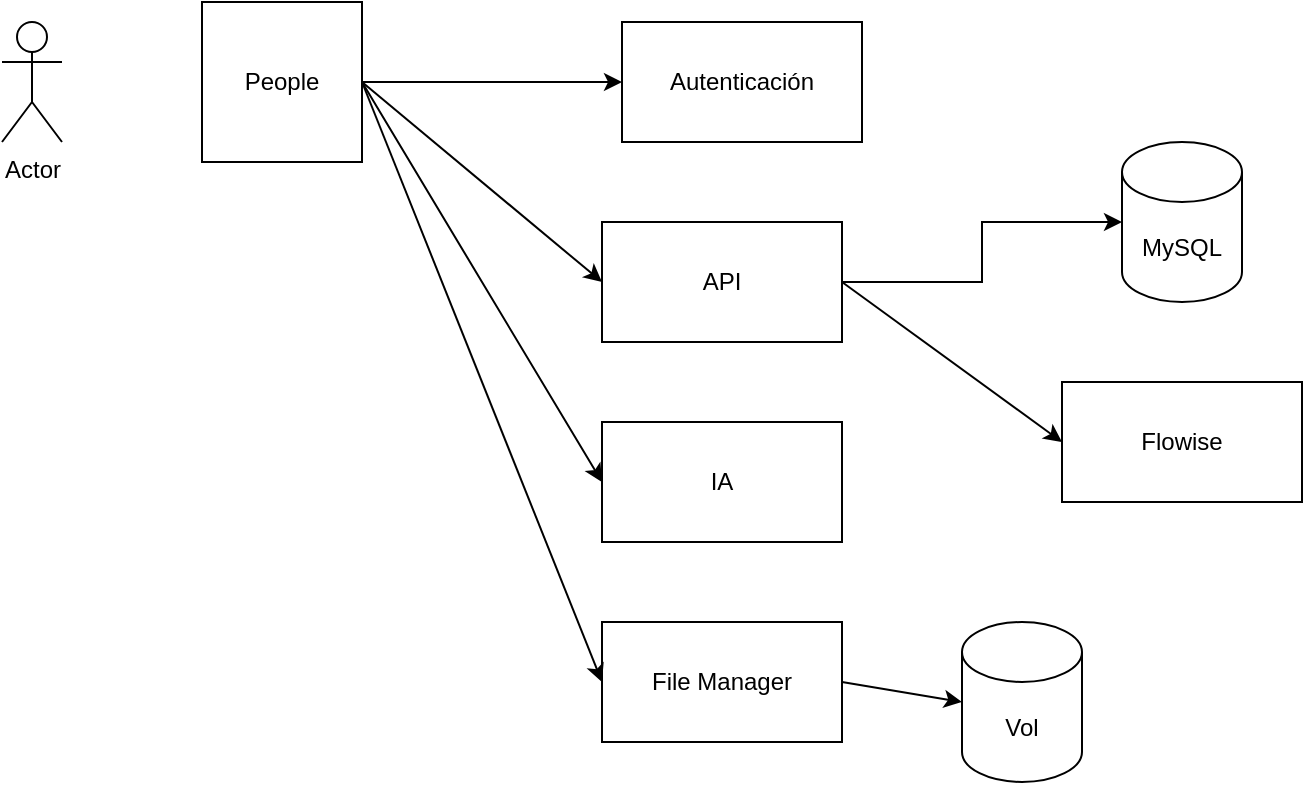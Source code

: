 <mxfile version="28.2.5" pages="7">
  <diagram name="Página-1" id="0mbalHexoDR8S5XKkGDv">
    <mxGraphModel dx="1426" dy="751" grid="1" gridSize="10" guides="1" tooltips="1" connect="1" arrows="1" fold="1" page="1" pageScale="1" pageWidth="827" pageHeight="1169" math="0" shadow="0">
      <root>
        <mxCell id="0" />
        <mxCell id="1" parent="0" />
        <mxCell id="egohOk7M2iPpJbLGUxwn-1" style="edgeStyle=orthogonalEdgeStyle;rounded=0;orthogonalLoop=1;jettySize=auto;html=1;exitX=1;exitY=0.5;exitDx=0;exitDy=0;entryX=0;entryY=0.5;entryDx=0;entryDy=0;" edge="1" parent="1" source="egohOk7M2iPpJbLGUxwn-2" target="egohOk7M2iPpJbLGUxwn-3">
          <mxGeometry relative="1" as="geometry" />
        </mxCell>
        <mxCell id="egohOk7M2iPpJbLGUxwn-2" value="People" style="whiteSpace=wrap;html=1;aspect=fixed;" vertex="1" parent="1">
          <mxGeometry x="260" y="210" width="80" height="80" as="geometry" />
        </mxCell>
        <mxCell id="egohOk7M2iPpJbLGUxwn-3" value="Autenticación" style="rounded=0;whiteSpace=wrap;html=1;" vertex="1" parent="1">
          <mxGeometry x="470" y="220" width="120" height="60" as="geometry" />
        </mxCell>
        <mxCell id="egohOk7M2iPpJbLGUxwn-4" style="edgeStyle=orthogonalEdgeStyle;rounded=0;orthogonalLoop=1;jettySize=auto;html=1;exitX=0.5;exitY=1;exitDx=0;exitDy=0;" edge="1" parent="1" source="egohOk7M2iPpJbLGUxwn-2" target="egohOk7M2iPpJbLGUxwn-2">
          <mxGeometry relative="1" as="geometry" />
        </mxCell>
        <mxCell id="egohOk7M2iPpJbLGUxwn-5" value="API" style="rounded=0;whiteSpace=wrap;html=1;" vertex="1" parent="1">
          <mxGeometry x="460" y="320" width="120" height="60" as="geometry" />
        </mxCell>
        <mxCell id="egohOk7M2iPpJbLGUxwn-6" value="" style="endArrow=classic;html=1;rounded=0;exitX=1;exitY=0.5;exitDx=0;exitDy=0;entryX=0;entryY=0.5;entryDx=0;entryDy=0;" edge="1" parent="1" source="egohOk7M2iPpJbLGUxwn-2" target="egohOk7M2iPpJbLGUxwn-5">
          <mxGeometry width="50" height="50" relative="1" as="geometry">
            <mxPoint x="530" y="450" as="sourcePoint" />
            <mxPoint x="580" y="400" as="targetPoint" />
          </mxGeometry>
        </mxCell>
        <mxCell id="egohOk7M2iPpJbLGUxwn-7" value="IA" style="rounded=0;whiteSpace=wrap;html=1;" vertex="1" parent="1">
          <mxGeometry x="460" y="420" width="120" height="60" as="geometry" />
        </mxCell>
        <mxCell id="egohOk7M2iPpJbLGUxwn-8" value="" style="endArrow=classic;html=1;rounded=0;exitX=1;exitY=0.5;exitDx=0;exitDy=0;entryX=0;entryY=0.5;entryDx=0;entryDy=0;" edge="1" parent="1" source="egohOk7M2iPpJbLGUxwn-2" target="egohOk7M2iPpJbLGUxwn-7">
          <mxGeometry width="50" height="50" relative="1" as="geometry">
            <mxPoint x="530" y="450" as="sourcePoint" />
            <mxPoint x="580" y="400" as="targetPoint" />
            <Array as="points">
              <mxPoint x="400" y="350" />
            </Array>
          </mxGeometry>
        </mxCell>
        <mxCell id="egohOk7M2iPpJbLGUxwn-9" value="File Manager" style="rounded=0;whiteSpace=wrap;html=1;" vertex="1" parent="1">
          <mxGeometry x="460" y="520" width="120" height="60" as="geometry" />
        </mxCell>
        <mxCell id="egohOk7M2iPpJbLGUxwn-10" value="" style="endArrow=classic;html=1;rounded=0;exitX=1;exitY=0.5;exitDx=0;exitDy=0;entryX=0;entryY=0.5;entryDx=0;entryDy=0;" edge="1" parent="1" source="egohOk7M2iPpJbLGUxwn-2" target="egohOk7M2iPpJbLGUxwn-9">
          <mxGeometry width="50" height="50" relative="1" as="geometry">
            <mxPoint x="530" y="450" as="sourcePoint" />
            <mxPoint x="580" y="400" as="targetPoint" />
          </mxGeometry>
        </mxCell>
        <mxCell id="egohOk7M2iPpJbLGUxwn-11" value="MySQL" style="shape=cylinder3;whiteSpace=wrap;html=1;boundedLbl=1;backgroundOutline=1;size=15;" vertex="1" parent="1">
          <mxGeometry x="720" y="280" width="60" height="80" as="geometry" />
        </mxCell>
        <mxCell id="egohOk7M2iPpJbLGUxwn-12" style="edgeStyle=orthogonalEdgeStyle;rounded=0;orthogonalLoop=1;jettySize=auto;html=1;exitX=1;exitY=0.5;exitDx=0;exitDy=0;entryX=0;entryY=0.5;entryDx=0;entryDy=0;entryPerimeter=0;" edge="1" parent="1" source="egohOk7M2iPpJbLGUxwn-5" target="egohOk7M2iPpJbLGUxwn-11">
          <mxGeometry relative="1" as="geometry" />
        </mxCell>
        <mxCell id="egohOk7M2iPpJbLGUxwn-13" value="Flowise" style="rounded=0;whiteSpace=wrap;html=1;" vertex="1" parent="1">
          <mxGeometry x="690" y="400" width="120" height="60" as="geometry" />
        </mxCell>
        <mxCell id="egohOk7M2iPpJbLGUxwn-14" value="" style="endArrow=classic;html=1;rounded=0;exitX=1;exitY=0.5;exitDx=0;exitDy=0;entryX=0;entryY=0.5;entryDx=0;entryDy=0;" edge="1" parent="1" source="egohOk7M2iPpJbLGUxwn-5" target="egohOk7M2iPpJbLGUxwn-13">
          <mxGeometry width="50" height="50" relative="1" as="geometry">
            <mxPoint x="530" y="450" as="sourcePoint" />
            <mxPoint x="580" y="400" as="targetPoint" />
          </mxGeometry>
        </mxCell>
        <mxCell id="egohOk7M2iPpJbLGUxwn-15" value="Vol" style="shape=cylinder3;whiteSpace=wrap;html=1;boundedLbl=1;backgroundOutline=1;size=15;" vertex="1" parent="1">
          <mxGeometry x="640" y="520" width="60" height="80" as="geometry" />
        </mxCell>
        <mxCell id="egohOk7M2iPpJbLGUxwn-16" value="" style="endArrow=classic;html=1;rounded=0;exitX=1;exitY=0.5;exitDx=0;exitDy=0;entryX=0;entryY=0.5;entryDx=0;entryDy=0;entryPerimeter=0;" edge="1" parent="1" source="egohOk7M2iPpJbLGUxwn-9" target="egohOk7M2iPpJbLGUxwn-15">
          <mxGeometry width="50" height="50" relative="1" as="geometry">
            <mxPoint x="600" y="660" as="sourcePoint" />
            <mxPoint x="650" y="610" as="targetPoint" />
          </mxGeometry>
        </mxCell>
        <mxCell id="egohOk7M2iPpJbLGUxwn-17" value="Actor" style="shape=umlActor;verticalLabelPosition=bottom;verticalAlign=top;html=1;outlineConnect=0;" vertex="1" parent="1">
          <mxGeometry x="160" y="220" width="30" height="60" as="geometry" />
        </mxCell>
      </root>
    </mxGraphModel>
  </diagram>
  <diagram id="ysfoviiNffeCtYad4wJv" name="Bloques">
    <mxGraphModel dx="1426" dy="751" grid="1" gridSize="10" guides="1" tooltips="1" connect="1" arrows="1" fold="1" page="1" pageScale="1" pageWidth="827" pageHeight="1169" math="0" shadow="0">
      <root>
        <mxCell id="0" />
        <mxCell id="1" parent="0" />
        <mxCell id="nbnKStXOo3Gsnx_-wx8M-1" style="edgeStyle=orthogonalEdgeStyle;rounded=0;orthogonalLoop=1;jettySize=auto;html=1;exitX=1;exitY=0.5;exitDx=0;exitDy=0;entryX=0;entryY=0.5;entryDx=0;entryDy=0;" parent="1" source="nbnKStXOo3Gsnx_-wx8M-2" target="nbnKStXOo3Gsnx_-wx8M-3" edge="1">
          <mxGeometry relative="1" as="geometry" />
        </mxCell>
        <mxCell id="nbnKStXOo3Gsnx_-wx8M-2" value="People" style="whiteSpace=wrap;html=1;aspect=fixed;" parent="1" vertex="1">
          <mxGeometry x="440" y="240" width="80" height="80" as="geometry" />
        </mxCell>
        <mxCell id="IEtkR-c-AMdGIZknZzZQ-4" style="edgeStyle=orthogonalEdgeStyle;rounded=0;orthogonalLoop=1;jettySize=auto;html=1;exitX=0.5;exitY=0;exitDx=0;exitDy=0;entryX=0.5;entryY=1;entryDx=0;entryDy=0;" edge="1" parent="1" source="nbnKStXOo3Gsnx_-wx8M-3" target="IEtkR-c-AMdGIZknZzZQ-2">
          <mxGeometry relative="1" as="geometry" />
        </mxCell>
        <mxCell id="nbnKStXOo3Gsnx_-wx8M-3" value="Autenticación" style="rounded=0;whiteSpace=wrap;html=1;" parent="1" vertex="1">
          <mxGeometry x="650" y="250" width="120" height="60" as="geometry" />
        </mxCell>
        <mxCell id="nbnKStXOo3Gsnx_-wx8M-4" style="edgeStyle=orthogonalEdgeStyle;rounded=0;orthogonalLoop=1;jettySize=auto;html=1;exitX=0.5;exitY=1;exitDx=0;exitDy=0;" parent="1" source="nbnKStXOo3Gsnx_-wx8M-2" target="nbnKStXOo3Gsnx_-wx8M-2" edge="1">
          <mxGeometry relative="1" as="geometry" />
        </mxCell>
        <mxCell id="nbnKStXOo3Gsnx_-wx8M-5" value="API" style="rounded=0;whiteSpace=wrap;html=1;" parent="1" vertex="1">
          <mxGeometry x="640" y="350" width="120" height="60" as="geometry" />
        </mxCell>
        <mxCell id="nbnKStXOo3Gsnx_-wx8M-6" value="" style="endArrow=classic;html=1;rounded=0;exitX=1;exitY=0.5;exitDx=0;exitDy=0;entryX=0;entryY=0.5;entryDx=0;entryDy=0;" parent="1" source="nbnKStXOo3Gsnx_-wx8M-2" target="nbnKStXOo3Gsnx_-wx8M-5" edge="1">
          <mxGeometry width="50" height="50" relative="1" as="geometry">
            <mxPoint x="710" y="480" as="sourcePoint" />
            <mxPoint x="760" y="430" as="targetPoint" />
          </mxGeometry>
        </mxCell>
        <mxCell id="nbnKStXOo3Gsnx_-wx8M-7" value="IA" style="rounded=0;whiteSpace=wrap;html=1;" parent="1" vertex="1">
          <mxGeometry x="880" y="440" width="120" height="60" as="geometry" />
        </mxCell>
        <mxCell id="nbnKStXOo3Gsnx_-wx8M-8" value="File Manager" style="rounded=0;whiteSpace=wrap;html=1;" parent="1" vertex="1">
          <mxGeometry x="640" y="550" width="120" height="60" as="geometry" />
        </mxCell>
        <mxCell id="nbnKStXOo3Gsnx_-wx8M-9" value="" style="endArrow=classic;html=1;rounded=0;exitX=1;exitY=0.5;exitDx=0;exitDy=0;entryX=0;entryY=0.5;entryDx=0;entryDy=0;" parent="1" source="nbnKStXOo3Gsnx_-wx8M-2" target="nbnKStXOo3Gsnx_-wx8M-8" edge="1">
          <mxGeometry width="50" height="50" relative="1" as="geometry">
            <mxPoint x="710" y="480" as="sourcePoint" />
            <mxPoint x="760" y="430" as="targetPoint" />
          </mxGeometry>
        </mxCell>
        <mxCell id="nbnKStXOo3Gsnx_-wx8M-10" value="MySQL" style="shape=cylinder3;whiteSpace=wrap;html=1;boundedLbl=1;backgroundOutline=1;size=15;" parent="1" vertex="1">
          <mxGeometry x="911" y="230" width="60" height="80" as="geometry" />
        </mxCell>
        <mxCell id="nbnKStXOo3Gsnx_-wx8M-11" value="Flowise" style="rounded=0;whiteSpace=wrap;html=1;" parent="1" vertex="1">
          <mxGeometry x="881" y="350" width="120" height="60" as="geometry" />
        </mxCell>
        <mxCell id="nbnKStXOo3Gsnx_-wx8M-12" value="" style="endArrow=classic;html=1;rounded=0;exitX=1;exitY=0.5;exitDx=0;exitDy=0;entryX=0;entryY=0.5;entryDx=0;entryDy=0;" parent="1" source="nbnKStXOo3Gsnx_-wx8M-5" target="nbnKStXOo3Gsnx_-wx8M-11" edge="1">
          <mxGeometry width="50" height="50" relative="1" as="geometry">
            <mxPoint x="710" y="480" as="sourcePoint" />
            <mxPoint x="760" y="430" as="targetPoint" />
          </mxGeometry>
        </mxCell>
        <mxCell id="nbnKStXOo3Gsnx_-wx8M-13" value="Vol" style="shape=cylinder3;whiteSpace=wrap;html=1;boundedLbl=1;backgroundOutline=1;size=15;" parent="1" vertex="1">
          <mxGeometry x="820" y="550" width="60" height="80" as="geometry" />
        </mxCell>
        <mxCell id="nbnKStXOo3Gsnx_-wx8M-14" value="" style="endArrow=classic;html=1;rounded=0;exitX=1;exitY=0.5;exitDx=0;exitDy=0;entryX=0;entryY=0.5;entryDx=0;entryDy=0;entryPerimeter=0;" parent="1" source="nbnKStXOo3Gsnx_-wx8M-8" target="nbnKStXOo3Gsnx_-wx8M-13" edge="1">
          <mxGeometry width="50" height="50" relative="1" as="geometry">
            <mxPoint x="780" y="690" as="sourcePoint" />
            <mxPoint x="830" y="640" as="targetPoint" />
          </mxGeometry>
        </mxCell>
        <mxCell id="nbnKStXOo3Gsnx_-wx8M-15" value="Actor" style="shape=umlActor;verticalLabelPosition=bottom;verticalAlign=top;html=1;outlineConnect=0;" parent="1" vertex="1">
          <mxGeometry x="340" y="250" width="30" height="60" as="geometry" />
        </mxCell>
        <mxCell id="nbnKStXOo3Gsnx_-wx8M-16" value="" style="endArrow=classic;html=1;rounded=0;entryX=0;entryY=0.5;entryDx=0;entryDy=0;exitX=0.983;exitY=0.617;exitDx=0;exitDy=0;exitPerimeter=0;" parent="1" source="nbnKStXOo3Gsnx_-wx8M-5" target="nbnKStXOo3Gsnx_-wx8M-7" edge="1">
          <mxGeometry width="50" height="50" relative="1" as="geometry">
            <mxPoint x="641" y="490" as="sourcePoint" />
            <mxPoint x="691" y="440" as="targetPoint" />
          </mxGeometry>
        </mxCell>
        <mxCell id="nbnKStXOo3Gsnx_-wx8M-17" value="" style="endArrow=classic;html=1;rounded=0;entryX=0;entryY=0;entryDx=0;entryDy=52.5;entryPerimeter=0;" parent="1" target="nbnKStXOo3Gsnx_-wx8M-10" edge="1">
          <mxGeometry width="50" height="50" relative="1" as="geometry">
            <mxPoint x="761" y="380" as="sourcePoint" />
            <mxPoint x="691" y="440" as="targetPoint" />
          </mxGeometry>
        </mxCell>
        <mxCell id="IEtkR-c-AMdGIZknZzZQ-1" value="Google" style="ellipse;whiteSpace=wrap;html=1;aspect=fixed;" vertex="1" parent="1">
          <mxGeometry x="730" y="100" width="80" height="80" as="geometry" />
        </mxCell>
        <mxCell id="IEtkR-c-AMdGIZknZzZQ-2" value="Github" style="ellipse;whiteSpace=wrap;html=1;aspect=fixed;" vertex="1" parent="1">
          <mxGeometry x="820" y="100" width="80" height="80" as="geometry" />
        </mxCell>
        <mxCell id="IEtkR-c-AMdGIZknZzZQ-3" style="edgeStyle=orthogonalEdgeStyle;rounded=0;orthogonalLoop=1;jettySize=auto;html=1;exitX=0.5;exitY=0;exitDx=0;exitDy=0;entryX=0.425;entryY=1.025;entryDx=0;entryDy=0;entryPerimeter=0;" edge="1" parent="1" source="nbnKStXOo3Gsnx_-wx8M-3" target="IEtkR-c-AMdGIZknZzZQ-1">
          <mxGeometry relative="1" as="geometry" />
        </mxCell>
      </root>
    </mxGraphModel>
  </diagram>
  <diagram name="Bloques nuevo" id="FmqPKZ9Wez0G0kzLuBUP">
    <mxGraphModel dx="1426" dy="766" grid="1" gridSize="10" guides="1" tooltips="1" connect="1" arrows="1" fold="1" page="1" pageScale="1" pageWidth="827" pageHeight="1169" math="0" shadow="0">
      <root>
        <mxCell id="qogz6gFJiRla6HFUuq50-0" />
        <mxCell id="qogz6gFJiRla6HFUuq50-1" parent="qogz6gFJiRla6HFUuq50-0" />
        <mxCell id="qogz6gFJiRla6HFUuq50-2" style="edgeStyle=orthogonalEdgeStyle;rounded=0;orthogonalLoop=1;jettySize=auto;html=1;exitX=1;exitY=0.5;exitDx=0;exitDy=0;entryX=0;entryY=0.5;entryDx=0;entryDy=0;" parent="qogz6gFJiRla6HFUuq50-1" source="qogz6gFJiRla6HFUuq50-3" target="qogz6gFJiRla6HFUuq50-5" edge="1">
          <mxGeometry relative="1" as="geometry" />
        </mxCell>
        <mxCell id="qogz6gFJiRla6HFUuq50-3" value="People" style="whiteSpace=wrap;html=1;aspect=fixed;" parent="qogz6gFJiRla6HFUuq50-1" vertex="1">
          <mxGeometry x="440" y="240" width="80" height="80" as="geometry" />
        </mxCell>
        <mxCell id="qogz6gFJiRla6HFUuq50-4" style="edgeStyle=orthogonalEdgeStyle;rounded=0;orthogonalLoop=1;jettySize=auto;html=1;exitX=0.5;exitY=0;exitDx=0;exitDy=0;entryX=0.5;entryY=1;entryDx=0;entryDy=0;" parent="qogz6gFJiRla6HFUuq50-1" source="qogz6gFJiRla6HFUuq50-5" target="qogz6gFJiRla6HFUuq50-21" edge="1">
          <mxGeometry relative="1" as="geometry" />
        </mxCell>
        <mxCell id="qogz6gFJiRla6HFUuq50-5" value="Autenticación" style="rounded=0;whiteSpace=wrap;html=1;" parent="qogz6gFJiRla6HFUuq50-1" vertex="1">
          <mxGeometry x="650" y="250" width="120" height="60" as="geometry" />
        </mxCell>
        <mxCell id="qogz6gFJiRla6HFUuq50-6" style="edgeStyle=orthogonalEdgeStyle;rounded=0;orthogonalLoop=1;jettySize=auto;html=1;exitX=0.5;exitY=1;exitDx=0;exitDy=0;" parent="qogz6gFJiRla6HFUuq50-1" source="qogz6gFJiRla6HFUuq50-3" target="qogz6gFJiRla6HFUuq50-3" edge="1">
          <mxGeometry relative="1" as="geometry" />
        </mxCell>
        <mxCell id="qogz6gFJiRla6HFUuq50-7" value="API" style="rounded=0;whiteSpace=wrap;html=1;" parent="qogz6gFJiRla6HFUuq50-1" vertex="1">
          <mxGeometry x="640" y="350" width="120" height="60" as="geometry" />
        </mxCell>
        <mxCell id="qogz6gFJiRla6HFUuq50-8" value="" style="endArrow=classic;html=1;rounded=0;exitX=1;exitY=0.5;exitDx=0;exitDy=0;entryX=0;entryY=0.5;entryDx=0;entryDy=0;" parent="qogz6gFJiRla6HFUuq50-1" source="qogz6gFJiRla6HFUuq50-3" target="qogz6gFJiRla6HFUuq50-7" edge="1">
          <mxGeometry width="50" height="50" relative="1" as="geometry">
            <mxPoint x="710" y="480" as="sourcePoint" />
            <mxPoint x="760" y="430" as="targetPoint" />
          </mxGeometry>
        </mxCell>
        <mxCell id="qogz6gFJiRla6HFUuq50-9" value="IA" style="rounded=0;whiteSpace=wrap;html=1;" parent="qogz6gFJiRla6HFUuq50-1" vertex="1">
          <mxGeometry x="880" y="440" width="120" height="60" as="geometry" />
        </mxCell>
        <mxCell id="qogz6gFJiRla6HFUuq50-10" value="File Manager" style="rounded=0;whiteSpace=wrap;html=1;" parent="qogz6gFJiRla6HFUuq50-1" vertex="1">
          <mxGeometry x="640" y="550" width="120" height="60" as="geometry" />
        </mxCell>
        <mxCell id="qogz6gFJiRla6HFUuq50-11" value="" style="endArrow=classic;html=1;rounded=0;exitX=1;exitY=0.5;exitDx=0;exitDy=0;entryX=0;entryY=0.5;entryDx=0;entryDy=0;" parent="qogz6gFJiRla6HFUuq50-1" source="qogz6gFJiRla6HFUuq50-3" target="qogz6gFJiRla6HFUuq50-10" edge="1">
          <mxGeometry width="50" height="50" relative="1" as="geometry">
            <mxPoint x="710" y="480" as="sourcePoint" />
            <mxPoint x="760" y="430" as="targetPoint" />
          </mxGeometry>
        </mxCell>
        <mxCell id="qogz6gFJiRla6HFUuq50-12" value="MySQL" style="shape=cylinder3;whiteSpace=wrap;html=1;boundedLbl=1;backgroundOutline=1;size=15;" parent="qogz6gFJiRla6HFUuq50-1" vertex="1">
          <mxGeometry x="911" y="230" width="60" height="80" as="geometry" />
        </mxCell>
        <mxCell id="qogz6gFJiRla6HFUuq50-13" value="Flowise" style="rounded=0;whiteSpace=wrap;html=1;" parent="qogz6gFJiRla6HFUuq50-1" vertex="1">
          <mxGeometry x="881" y="350" width="120" height="60" as="geometry" />
        </mxCell>
        <mxCell id="qogz6gFJiRla6HFUuq50-14" value="" style="endArrow=classic;html=1;rounded=0;exitX=1;exitY=0.5;exitDx=0;exitDy=0;entryX=0;entryY=0.5;entryDx=0;entryDy=0;" parent="qogz6gFJiRla6HFUuq50-1" source="qogz6gFJiRla6HFUuq50-7" target="qogz6gFJiRla6HFUuq50-13" edge="1">
          <mxGeometry width="50" height="50" relative="1" as="geometry">
            <mxPoint x="710" y="480" as="sourcePoint" />
            <mxPoint x="760" y="430" as="targetPoint" />
          </mxGeometry>
        </mxCell>
        <mxCell id="qogz6gFJiRla6HFUuq50-15" value="S3" style="shape=cylinder3;whiteSpace=wrap;html=1;boundedLbl=1;backgroundOutline=1;size=15;" parent="qogz6gFJiRla6HFUuq50-1" vertex="1">
          <mxGeometry x="921" y="540" width="60" height="80" as="geometry" />
        </mxCell>
        <mxCell id="qogz6gFJiRla6HFUuq50-16" value="" style="endArrow=classic;html=1;rounded=0;entryX=0;entryY=0.5;entryDx=0;entryDy=0;entryPerimeter=0;" parent="qogz6gFJiRla6HFUuq50-1" target="qogz6gFJiRla6HFUuq50-15" edge="1">
          <mxGeometry width="50" height="50" relative="1" as="geometry">
            <mxPoint x="760" y="580" as="sourcePoint" />
            <mxPoint x="931" y="630" as="targetPoint" />
          </mxGeometry>
        </mxCell>
        <mxCell id="qogz6gFJiRla6HFUuq50-17" value="Actor" style="shape=umlActor;verticalLabelPosition=bottom;verticalAlign=top;html=1;outlineConnect=0;" parent="qogz6gFJiRla6HFUuq50-1" vertex="1">
          <mxGeometry x="340" y="250" width="30" height="60" as="geometry" />
        </mxCell>
        <mxCell id="qogz6gFJiRla6HFUuq50-18" value="" style="endArrow=classic;html=1;rounded=0;entryX=0;entryY=0.5;entryDx=0;entryDy=0;exitX=0.983;exitY=0.617;exitDx=0;exitDy=0;exitPerimeter=0;" parent="qogz6gFJiRla6HFUuq50-1" source="qogz6gFJiRla6HFUuq50-7" target="qogz6gFJiRla6HFUuq50-9" edge="1">
          <mxGeometry width="50" height="50" relative="1" as="geometry">
            <mxPoint x="641" y="490" as="sourcePoint" />
            <mxPoint x="691" y="440" as="targetPoint" />
          </mxGeometry>
        </mxCell>
        <mxCell id="qogz6gFJiRla6HFUuq50-19" value="" style="endArrow=classic;html=1;rounded=0;entryX=0;entryY=0;entryDx=0;entryDy=52.5;entryPerimeter=0;" parent="qogz6gFJiRla6HFUuq50-1" target="qogz6gFJiRla6HFUuq50-12" edge="1">
          <mxGeometry width="50" height="50" relative="1" as="geometry">
            <mxPoint x="761" y="380" as="sourcePoint" />
            <mxPoint x="691" y="440" as="targetPoint" />
          </mxGeometry>
        </mxCell>
        <mxCell id="qogz6gFJiRla6HFUuq50-20" value="Google" style="ellipse;whiteSpace=wrap;html=1;aspect=fixed;" parent="qogz6gFJiRla6HFUuq50-1" vertex="1">
          <mxGeometry x="730" y="100" width="80" height="80" as="geometry" />
        </mxCell>
        <mxCell id="qogz6gFJiRla6HFUuq50-21" value="Github" style="ellipse;whiteSpace=wrap;html=1;aspect=fixed;" parent="qogz6gFJiRla6HFUuq50-1" vertex="1">
          <mxGeometry x="820" y="100" width="80" height="80" as="geometry" />
        </mxCell>
        <mxCell id="qogz6gFJiRla6HFUuq50-22" style="edgeStyle=orthogonalEdgeStyle;rounded=0;orthogonalLoop=1;jettySize=auto;html=1;exitX=0.5;exitY=0;exitDx=0;exitDy=0;entryX=0.425;entryY=1.025;entryDx=0;entryDy=0;entryPerimeter=0;" parent="qogz6gFJiRla6HFUuq50-1" source="qogz6gFJiRla6HFUuq50-5" target="qogz6gFJiRla6HFUuq50-20" edge="1">
          <mxGeometry relative="1" as="geometry" />
        </mxCell>
        <mxCell id="TqB0r7gaJVL5EUsDYQ65-0" style="edgeStyle=orthogonalEdgeStyle;rounded=0;orthogonalLoop=1;jettySize=auto;html=1;exitX=0.5;exitY=1;exitDx=0;exitDy=0;entryX=0.567;entryY=-0.017;entryDx=0;entryDy=0;entryPerimeter=0;" edge="1" parent="qogz6gFJiRla6HFUuq50-1" source="qogz6gFJiRla6HFUuq50-5" target="qogz6gFJiRla6HFUuq50-7">
          <mxGeometry relative="1" as="geometry" />
        </mxCell>
      </root>
    </mxGraphModel>
  </diagram>
  <diagram name="Bloques v2" id="eFyxTkfeYczx5YDkHxMY">
    <mxGraphModel dx="1426" dy="690" grid="1" gridSize="10" guides="1" tooltips="1" connect="1" arrows="1" fold="1" page="1" pageScale="1" pageWidth="827" pageHeight="1169" math="0" shadow="0">
      <root>
        <mxCell id="TwT57UbxqcIi6v7Nd_SE-0" />
        <mxCell id="TwT57UbxqcIi6v7Nd_SE-1" parent="TwT57UbxqcIi6v7Nd_SE-0" />
        <mxCell id="TwT57UbxqcIi6v7Nd_SE-2" style="edgeStyle=orthogonalEdgeStyle;rounded=0;orthogonalLoop=1;jettySize=auto;html=1;exitX=1;exitY=0.5;exitDx=0;exitDy=0;entryX=0;entryY=0.5;entryDx=0;entryDy=0;" edge="1" parent="TwT57UbxqcIi6v7Nd_SE-1" source="TwT57UbxqcIi6v7Nd_SE-3" target="TwT57UbxqcIi6v7Nd_SE-5">
          <mxGeometry relative="1" as="geometry" />
        </mxCell>
        <mxCell id="TwT57UbxqcIi6v7Nd_SE-3" value="People" style="whiteSpace=wrap;html=1;aspect=fixed;" vertex="1" parent="TwT57UbxqcIi6v7Nd_SE-1">
          <mxGeometry x="390" y="240" width="80" height="80" as="geometry" />
        </mxCell>
        <mxCell id="TwT57UbxqcIi6v7Nd_SE-4" style="edgeStyle=orthogonalEdgeStyle;rounded=0;orthogonalLoop=1;jettySize=auto;html=1;exitX=0.5;exitY=0;exitDx=0;exitDy=0;entryX=0.5;entryY=1;entryDx=0;entryDy=0;" edge="1" parent="TwT57UbxqcIi6v7Nd_SE-1" source="TwT57UbxqcIi6v7Nd_SE-5" target="TwT57UbxqcIi6v7Nd_SE-21">
          <mxGeometry relative="1" as="geometry" />
        </mxCell>
        <mxCell id="OcPqwJeXg_hUf9wWlsoJ-2" style="edgeStyle=orthogonalEdgeStyle;rounded=0;orthogonalLoop=1;jettySize=auto;html=1;exitX=1;exitY=0.5;exitDx=0;exitDy=0;entryX=0;entryY=0.25;entryDx=0;entryDy=0;" edge="1" parent="TwT57UbxqcIi6v7Nd_SE-1" source="TwT57UbxqcIi6v7Nd_SE-5" target="TwT57UbxqcIi6v7Nd_SE-7">
          <mxGeometry relative="1" as="geometry" />
        </mxCell>
        <mxCell id="TwT57UbxqcIi6v7Nd_SE-5" value="Autenticación" style="rounded=0;whiteSpace=wrap;html=1;" vertex="1" parent="TwT57UbxqcIi6v7Nd_SE-1">
          <mxGeometry x="650" y="250" width="120" height="60" as="geometry" />
        </mxCell>
        <mxCell id="TwT57UbxqcIi6v7Nd_SE-6" style="edgeStyle=orthogonalEdgeStyle;rounded=0;orthogonalLoop=1;jettySize=auto;html=1;exitX=0.5;exitY=1;exitDx=0;exitDy=0;" edge="1" parent="TwT57UbxqcIi6v7Nd_SE-1" source="TwT57UbxqcIi6v7Nd_SE-3" target="TwT57UbxqcIi6v7Nd_SE-3">
          <mxGeometry relative="1" as="geometry" />
        </mxCell>
        <mxCell id="TwT57UbxqcIi6v7Nd_SE-7" value="API Gateway" style="rounded=0;whiteSpace=wrap;html=1;" vertex="1" parent="TwT57UbxqcIi6v7Nd_SE-1">
          <mxGeometry x="850" y="300" width="120" height="60" as="geometry" />
        </mxCell>
        <mxCell id="TwT57UbxqcIi6v7Nd_SE-8" value="" style="endArrow=classic;html=1;rounded=0;exitX=1;exitY=0.5;exitDx=0;exitDy=0;entryX=0;entryY=0.5;entryDx=0;entryDy=0;" edge="1" parent="TwT57UbxqcIi6v7Nd_SE-1" source="TwT57UbxqcIi6v7Nd_SE-3" target="OcPqwJeXg_hUf9wWlsoJ-0">
          <mxGeometry width="50" height="50" relative="1" as="geometry">
            <mxPoint x="710" y="480" as="sourcePoint" />
            <mxPoint x="760" y="430" as="targetPoint" />
          </mxGeometry>
        </mxCell>
        <mxCell id="TwT57UbxqcIi6v7Nd_SE-9" value="IA" style="rounded=0;whiteSpace=wrap;html=1;" vertex="1" parent="TwT57UbxqcIi6v7Nd_SE-1">
          <mxGeometry x="1050" y="300" width="120" height="60" as="geometry" />
        </mxCell>
        <mxCell id="lO71QRcsf7-vRrds3MUO-1" value="" style="edgeStyle=orthogonalEdgeStyle;rounded=0;orthogonalLoop=1;jettySize=auto;html=1;" edge="1" parent="TwT57UbxqcIi6v7Nd_SE-1" source="TwT57UbxqcIi6v7Nd_SE-10" target="TwT57UbxqcIi6v7Nd_SE-15">
          <mxGeometry relative="1" as="geometry" />
        </mxCell>
        <mxCell id="TwT57UbxqcIi6v7Nd_SE-10" value="File Manager" style="rounded=0;whiteSpace=wrap;html=1;" vertex="1" parent="TwT57UbxqcIi6v7Nd_SE-1">
          <mxGeometry x="850" y="515" width="120" height="60" as="geometry" />
        </mxCell>
        <mxCell id="TwT57UbxqcIi6v7Nd_SE-12" value="MySQL" style="shape=cylinder3;whiteSpace=wrap;html=1;boundedLbl=1;backgroundOutline=1;size=15;" vertex="1" parent="TwT57UbxqcIi6v7Nd_SE-1">
          <mxGeometry x="1060" y="170" width="60" height="80" as="geometry" />
        </mxCell>
        <mxCell id="TwT57UbxqcIi6v7Nd_SE-13" value="Flowise" style="rounded=0;whiteSpace=wrap;html=1;" vertex="1" parent="TwT57UbxqcIi6v7Nd_SE-1">
          <mxGeometry x="1050" y="390" width="120" height="60" as="geometry" />
        </mxCell>
        <mxCell id="TwT57UbxqcIi6v7Nd_SE-14" value="" style="endArrow=classic;html=1;rounded=0;exitX=1;exitY=0.5;exitDx=0;exitDy=0;entryX=0;entryY=0.5;entryDx=0;entryDy=0;" edge="1" parent="TwT57UbxqcIi6v7Nd_SE-1" source="TwT57UbxqcIi6v7Nd_SE-7" target="TwT57UbxqcIi6v7Nd_SE-13">
          <mxGeometry width="50" height="50" relative="1" as="geometry">
            <mxPoint x="710" y="480" as="sourcePoint" />
            <mxPoint x="760" y="430" as="targetPoint" />
          </mxGeometry>
        </mxCell>
        <mxCell id="TwT57UbxqcIi6v7Nd_SE-15" value="S3" style="shape=cylinder3;whiteSpace=wrap;html=1;boundedLbl=1;backgroundOutline=1;size=15;" vertex="1" parent="TwT57UbxqcIi6v7Nd_SE-1">
          <mxGeometry x="1071" y="505" width="60" height="80" as="geometry" />
        </mxCell>
        <mxCell id="TwT57UbxqcIi6v7Nd_SE-16" value="" style="endArrow=classic;html=1;rounded=0;entryX=0;entryY=0.5;entryDx=0;entryDy=0;entryPerimeter=0;exitX=1;exitY=0.5;exitDx=0;exitDy=0;" edge="1" parent="TwT57UbxqcIi6v7Nd_SE-1" target="TwT57UbxqcIi6v7Nd_SE-15" source="TwT57UbxqcIi6v7Nd_SE-10">
          <mxGeometry width="50" height="50" relative="1" as="geometry">
            <mxPoint x="910" y="545" as="sourcePoint" />
            <mxPoint x="1081" y="595" as="targetPoint" />
          </mxGeometry>
        </mxCell>
        <mxCell id="TwT57UbxqcIi6v7Nd_SE-17" value="Usuario" style="shape=umlActor;verticalLabelPosition=bottom;verticalAlign=top;html=1;outlineConnect=0;" vertex="1" parent="TwT57UbxqcIi6v7Nd_SE-1">
          <mxGeometry x="340" y="250" width="30" height="60" as="geometry" />
        </mxCell>
        <mxCell id="TwT57UbxqcIi6v7Nd_SE-18" value="" style="endArrow=classic;html=1;rounded=0;entryX=0;entryY=0.5;entryDx=0;entryDy=0;exitX=1;exitY=0.5;exitDx=0;exitDy=0;" edge="1" parent="TwT57UbxqcIi6v7Nd_SE-1" source="TwT57UbxqcIi6v7Nd_SE-7" target="TwT57UbxqcIi6v7Nd_SE-9">
          <mxGeometry width="50" height="50" relative="1" as="geometry">
            <mxPoint x="770" y="440" as="sourcePoint" />
            <mxPoint x="691" y="440" as="targetPoint" />
          </mxGeometry>
        </mxCell>
        <mxCell id="TwT57UbxqcIi6v7Nd_SE-19" value="" style="endArrow=classic;html=1;rounded=0;entryX=0;entryY=0;entryDx=0;entryDy=52.5;entryPerimeter=0;exitX=1;exitY=0.5;exitDx=0;exitDy=0;" edge="1" parent="TwT57UbxqcIi6v7Nd_SE-1" target="TwT57UbxqcIi6v7Nd_SE-12" source="TwT57UbxqcIi6v7Nd_SE-7">
          <mxGeometry width="50" height="50" relative="1" as="geometry">
            <mxPoint x="761" y="380" as="sourcePoint" />
            <mxPoint x="691" y="440" as="targetPoint" />
          </mxGeometry>
        </mxCell>
        <mxCell id="TwT57UbxqcIi6v7Nd_SE-20" value="Google" style="ellipse;whiteSpace=wrap;html=1;aspect=fixed;" vertex="1" parent="TwT57UbxqcIi6v7Nd_SE-1">
          <mxGeometry x="730" y="100" width="80" height="80" as="geometry" />
        </mxCell>
        <mxCell id="TwT57UbxqcIi6v7Nd_SE-21" value="Github" style="ellipse;whiteSpace=wrap;html=1;aspect=fixed;" vertex="1" parent="TwT57UbxqcIi6v7Nd_SE-1">
          <mxGeometry x="820" y="100" width="80" height="80" as="geometry" />
        </mxCell>
        <mxCell id="TwT57UbxqcIi6v7Nd_SE-22" style="edgeStyle=orthogonalEdgeStyle;rounded=0;orthogonalLoop=1;jettySize=auto;html=1;exitX=0.5;exitY=0;exitDx=0;exitDy=0;entryX=0.425;entryY=1.025;entryDx=0;entryDy=0;entryPerimeter=0;" edge="1" parent="TwT57UbxqcIi6v7Nd_SE-1" source="TwT57UbxqcIi6v7Nd_SE-5" target="TwT57UbxqcIi6v7Nd_SE-20">
          <mxGeometry relative="1" as="geometry" />
        </mxCell>
        <mxCell id="OcPqwJeXg_hUf9wWlsoJ-1" style="edgeStyle=orthogonalEdgeStyle;rounded=0;orthogonalLoop=1;jettySize=auto;html=1;exitX=1;exitY=0.5;exitDx=0;exitDy=0;entryX=0;entryY=0.5;entryDx=0;entryDy=0;" edge="1" parent="TwT57UbxqcIi6v7Nd_SE-1" source="OcPqwJeXg_hUf9wWlsoJ-0" target="TwT57UbxqcIi6v7Nd_SE-7">
          <mxGeometry relative="1" as="geometry" />
        </mxCell>
        <mxCell id="lO71QRcsf7-vRrds3MUO-0" style="edgeStyle=orthogonalEdgeStyle;rounded=0;orthogonalLoop=1;jettySize=auto;html=1;exitX=1;exitY=0.5;exitDx=0;exitDy=0;entryX=0;entryY=0.5;entryDx=0;entryDy=0;" edge="1" parent="TwT57UbxqcIi6v7Nd_SE-1" source="OcPqwJeXg_hUf9wWlsoJ-0" target="TwT57UbxqcIi6v7Nd_SE-10">
          <mxGeometry relative="1" as="geometry" />
        </mxCell>
        <mxCell id="OcPqwJeXg_hUf9wWlsoJ-0" value="API" style="rounded=0;whiteSpace=wrap;html=1;" vertex="1" parent="TwT57UbxqcIi6v7Nd_SE-1">
          <mxGeometry x="650" y="310" width="120" height="40" as="geometry" />
        </mxCell>
        <mxCell id="OcPqwJeXg_hUf9wWlsoJ-3" value=":5010" style="text;strokeColor=none;align=center;fillColor=none;html=1;verticalAlign=middle;whiteSpace=wrap;rounded=0;" vertex="1" parent="TwT57UbxqcIi6v7Nd_SE-1">
          <mxGeometry x="680" y="350" width="60" height="30" as="geometry" />
        </mxCell>
        <mxCell id="OcPqwJeXg_hUf9wWlsoJ-4" value=":8090" style="text;strokeColor=none;align=center;fillColor=none;html=1;verticalAlign=middle;whiteSpace=wrap;rounded=0;" vertex="1" parent="TwT57UbxqcIi6v7Nd_SE-1">
          <mxGeometry x="880" y="575" width="60" height="30" as="geometry" />
        </mxCell>
        <mxCell id="OcPqwJeXg_hUf9wWlsoJ-5" value=":3010" style="text;strokeColor=none;align=center;fillColor=none;html=1;verticalAlign=middle;whiteSpace=wrap;rounded=0;" vertex="1" parent="TwT57UbxqcIi6v7Nd_SE-1">
          <mxGeometry x="880" y="360" width="60" height="30" as="geometry" />
        </mxCell>
        <mxCell id="OcPqwJeXg_hUf9wWlsoJ-6" value="SPA" style="text;strokeColor=none;align=center;fillColor=none;html=1;verticalAlign=middle;whiteSpace=wrap;rounded=0;" vertex="1" parent="TwT57UbxqcIi6v7Nd_SE-1">
          <mxGeometry x="360" y="170" width="60" height="30" as="geometry" />
        </mxCell>
        <mxCell id="OcPqwJeXg_hUf9wWlsoJ-16" value=":3000" style="text;strokeColor=none;align=center;fillColor=none;html=1;verticalAlign=middle;whiteSpace=wrap;rounded=0;" vertex="1" parent="TwT57UbxqcIi6v7Nd_SE-1">
          <mxGeometry x="400" y="320" width="60" height="30" as="geometry" />
        </mxCell>
        <mxCell id="OcPqwJeXg_hUf9wWlsoJ-19" value="" style="curved=1;endArrow=classic;html=1;rounded=0;exitX=0.5;exitY=0;exitDx=0;exitDy=0;entryX=1.025;entryY=0.6;entryDx=0;entryDy=0;entryPerimeter=0;" edge="1" parent="TwT57UbxqcIi6v7Nd_SE-1" source="TwT57UbxqcIi6v7Nd_SE-7" target="TwT57UbxqcIi6v7Nd_SE-21">
          <mxGeometry width="50" height="50" relative="1" as="geometry">
            <mxPoint x="910" y="240" as="sourcePoint" />
            <mxPoint x="960" y="190" as="targetPoint" />
            <Array as="points">
              <mxPoint x="960" y="240" />
              <mxPoint x="960" y="170" />
              <mxPoint x="940" y="150" />
            </Array>
          </mxGeometry>
        </mxCell>
      </root>
    </mxGraphModel>
  </diagram>
  <diagram name="Autenticación" id="5H_0wUza3w0eBYAv0Bs-">
    <mxGraphModel dx="1426" dy="1920" grid="1" gridSize="10" guides="1" tooltips="1" connect="1" arrows="1" fold="1" page="1" pageScale="1" pageWidth="827" pageHeight="1169" math="0" shadow="0">
      <root>
        <mxCell id="eJkrYdUw5SilrUeH1XbU-0" />
        <mxCell id="eJkrYdUw5SilrUeH1XbU-1" parent="eJkrYdUw5SilrUeH1XbU-0" />
        <mxCell id="eJkrYdUw5SilrUeH1XbU-2" value="Main" style="rounded=0;whiteSpace=wrap;html=1;" vertex="1" parent="eJkrYdUw5SilrUeH1XbU-1">
          <mxGeometry x="20" y="20" width="120" height="60" as="geometry" />
        </mxCell>
        <mxCell id="eJkrYdUw5SilrUeH1XbU-3" style="edgeStyle=orthogonalEdgeStyle;rounded=0;orthogonalLoop=1;jettySize=auto;html=1;exitX=1;exitY=0.5;exitDx=0;exitDy=0;entryX=0;entryY=0.5;entryDx=0;entryDy=0;" edge="1" parent="eJkrYdUw5SilrUeH1XbU-1" source="eJkrYdUw5SilrUeH1XbU-4" target="eJkrYdUw5SilrUeH1XbU-5">
          <mxGeometry relative="1" as="geometry" />
        </mxCell>
        <mxCell id="eJkrYdUw5SilrUeH1XbU-4" value="App" style="rounded=0;whiteSpace=wrap;html=1;" vertex="1" parent="eJkrYdUw5SilrUeH1XbU-1">
          <mxGeometry x="170" y="20" width="120" height="60" as="geometry" />
        </mxCell>
        <mxCell id="eJkrYdUw5SilrUeH1XbU-5" value="/&lt;div&gt;Login&lt;/div&gt;" style="rounded=0;whiteSpace=wrap;html=1;" vertex="1" parent="eJkrYdUw5SilrUeH1XbU-1">
          <mxGeometry x="330" y="20" width="120" height="60" as="geometry" />
        </mxCell>
        <mxCell id="eJkrYdUw5SilrUeH1XbU-6" value="" style="endArrow=classic;html=1;rounded=0;exitX=1;exitY=0.5;exitDx=0;exitDy=0;entryX=0;entryY=0.5;entryDx=0;entryDy=0;" edge="1" parent="eJkrYdUw5SilrUeH1XbU-1" source="eJkrYdUw5SilrUeH1XbU-2" target="eJkrYdUw5SilrUeH1XbU-4">
          <mxGeometry width="50" height="50" relative="1" as="geometry">
            <mxPoint x="390" y="380" as="sourcePoint" />
            <mxPoint x="440" y="330" as="targetPoint" />
          </mxGeometry>
        </mxCell>
        <mxCell id="eJkrYdUw5SilrUeH1XbU-7" value="" style="endArrow=classic;html=1;rounded=0;exitX=1;exitY=0.5;exitDx=0;exitDy=0;entryX=0;entryY=0.5;entryDx=0;entryDy=0;" edge="1" parent="eJkrYdUw5SilrUeH1XbU-1" source="eJkrYdUw5SilrUeH1XbU-5" target="eJkrYdUw5SilrUeH1XbU-23">
          <mxGeometry width="50" height="50" relative="1" as="geometry">
            <mxPoint x="390" y="380" as="sourcePoint" />
            <mxPoint x="-150" y="290" as="targetPoint" />
          </mxGeometry>
        </mxCell>
        <mxCell id="eJkrYdUw5SilrUeH1XbU-8" value="/login&lt;div&gt;OAuthSignInPage&lt;/div&gt;" style="rounded=0;whiteSpace=wrap;html=1;" vertex="1" parent="eJkrYdUw5SilrUeH1XbU-1">
          <mxGeometry x="850" y="20" width="120" height="60" as="geometry" />
        </mxCell>
        <mxCell id="eJkrYdUw5SilrUeH1XbU-10" value="SignInPage" style="rounded=0;whiteSpace=wrap;html=1;" vertex="1" parent="eJkrYdUw5SilrUeH1XbU-1">
          <mxGeometry x="1030" y="20" width="120" height="60" as="geometry" />
        </mxCell>
        <mxCell id="eJkrYdUw5SilrUeH1XbU-11" value="" style="endArrow=classic;html=1;rounded=0;exitX=1;exitY=0.5;exitDx=0;exitDy=0;entryX=0;entryY=0.5;entryDx=0;entryDy=0;" edge="1" parent="eJkrYdUw5SilrUeH1XbU-1" source="eJkrYdUw5SilrUeH1XbU-8" target="eJkrYdUw5SilrUeH1XbU-10">
          <mxGeometry width="50" height="50" relative="1" as="geometry">
            <mxPoint x="900" y="260" as="sourcePoint" />
            <mxPoint x="950" y="210" as="targetPoint" />
          </mxGeometry>
        </mxCell>
        <mxCell id="eJkrYdUw5SilrUeH1XbU-12" value="Github&lt;div&gt;Google&lt;/div&gt;&lt;div&gt;Facebook&lt;/div&gt;" style="rounded=0;whiteSpace=wrap;html=1;" vertex="1" parent="eJkrYdUw5SilrUeH1XbU-1">
          <mxGeometry x="1190" y="20" width="120" height="60" as="geometry" />
        </mxCell>
        <mxCell id="eJkrYdUw5SilrUeH1XbU-13" value="github.js&lt;div&gt;/google&lt;/div&gt;" style="rounded=0;whiteSpace=wrap;html=1;" vertex="1" parent="eJkrYdUw5SilrUeH1XbU-1">
          <mxGeometry x="1190" y="160" width="120" height="60" as="geometry" />
        </mxCell>
        <mxCell id="eJkrYdUw5SilrUeH1XbU-14" value="" style="endArrow=classic;html=1;rounded=0;exitX=0.5;exitY=1;exitDx=0;exitDy=0;entryX=0.5;entryY=0;entryDx=0;entryDy=0;" edge="1" parent="eJkrYdUw5SilrUeH1XbU-1" source="eJkrYdUw5SilrUeH1XbU-12" target="eJkrYdUw5SilrUeH1XbU-13">
          <mxGeometry width="50" height="50" relative="1" as="geometry">
            <mxPoint x="900" y="200" as="sourcePoint" />
            <mxPoint x="625" y="170" as="targetPoint" />
          </mxGeometry>
        </mxCell>
        <mxCell id="eJkrYdUw5SilrUeH1XbU-15" value="" style="endArrow=classic;html=1;rounded=0;exitX=1;exitY=0.5;exitDx=0;exitDy=0;entryX=0;entryY=0.5;entryDx=0;entryDy=0;" edge="1" parent="eJkrYdUw5SilrUeH1XbU-1" source="eJkrYdUw5SilrUeH1XbU-10" target="eJkrYdUw5SilrUeH1XbU-12">
          <mxGeometry width="50" height="50" relative="1" as="geometry">
            <mxPoint x="900" y="170" as="sourcePoint" />
            <mxPoint x="950" y="120" as="targetPoint" />
          </mxGeometry>
        </mxCell>
        <mxCell id="eJkrYdUw5SilrUeH1XbU-16" value="github.js&lt;div&gt;/github/callback&lt;/div&gt;" style="rounded=0;whiteSpace=wrap;html=1;" vertex="1" parent="eJkrYdUw5SilrUeH1XbU-1">
          <mxGeometry x="870" y="160" width="120" height="60" as="geometry" />
        </mxCell>
        <mxCell id="eJkrYdUw5SilrUeH1XbU-17" style="edgeStyle=orthogonalEdgeStyle;rounded=0;orthogonalLoop=1;jettySize=auto;html=1;exitX=0.5;exitY=1;exitDx=0;exitDy=0;entryX=0.5;entryY=0;entryDx=0;entryDy=0;" edge="1" parent="eJkrYdUw5SilrUeH1XbU-1" source="eJkrYdUw5SilrUeH1XbU-18" target="eJkrYdUw5SilrUeH1XbU-20">
          <mxGeometry relative="1" as="geometry" />
        </mxCell>
        <mxCell id="eJkrYdUw5SilrUeH1XbU-18" value="Google" style="ellipse;whiteSpace=wrap;html=1;aspect=fixed;" vertex="1" parent="eJkrYdUw5SilrUeH1XbU-1">
          <mxGeometry x="1040" y="150" width="80" height="80" as="geometry" />
        </mxCell>
        <mxCell id="eJkrYdUw5SilrUeH1XbU-19" value="" style="endArrow=classic;html=1;rounded=0;exitX=0;exitY=0.5;exitDx=0;exitDy=0;entryX=1;entryY=0.5;entryDx=0;entryDy=0;" edge="1" parent="eJkrYdUw5SilrUeH1XbU-1" source="eJkrYdUw5SilrUeH1XbU-13" target="eJkrYdUw5SilrUeH1XbU-18">
          <mxGeometry width="50" height="50" relative="1" as="geometry">
            <mxPoint x="900" y="240" as="sourcePoint" />
            <mxPoint x="1100" y="300" as="targetPoint" />
          </mxGeometry>
        </mxCell>
        <mxCell id="eJkrYdUw5SilrUeH1XbU-20" value="github.js&lt;div&gt;GoogleStrategy&lt;/div&gt;&lt;div&gt;done -&amp;gt;profile&lt;/div&gt;" style="rounded=0;whiteSpace=wrap;html=1;" vertex="1" parent="eJkrYdUw5SilrUeH1XbU-1">
          <mxGeometry x="1020" y="260" width="120" height="60" as="geometry" />
        </mxCell>
        <mxCell id="eJkrYdUw5SilrUeH1XbU-21" value="" style="endArrow=classic;html=1;rounded=0;exitX=0;exitY=0.5;exitDx=0;exitDy=0;entryX=0.5;entryY=1;entryDx=0;entryDy=0;edgeStyle=orthogonalEdgeStyle;" edge="1" parent="eJkrYdUw5SilrUeH1XbU-1" source="eJkrYdUw5SilrUeH1XbU-20" target="eJkrYdUw5SilrUeH1XbU-16">
          <mxGeometry width="50" height="50" relative="1" as="geometry">
            <mxPoint x="900" y="200" as="sourcePoint" />
            <mxPoint x="950" y="150" as="targetPoint" />
          </mxGeometry>
        </mxCell>
        <mxCell id="eJkrYdUw5SilrUeH1XbU-22" value="Ingresa" style="rounded=0;whiteSpace=wrap;html=1;" vertex="1" parent="eJkrYdUw5SilrUeH1XbU-1">
          <mxGeometry x="1070" y="420" width="120" height="60" as="geometry" />
        </mxCell>
        <mxCell id="eJkrYdUw5SilrUeH1XbU-23" value="DashboardLayoutBasic&lt;div&gt;Valida acceso correcto&lt;/div&gt;" style="rounded=0;whiteSpace=wrap;html=1;" vertex="1" parent="eJkrYdUw5SilrUeH1XbU-1">
          <mxGeometry x="500" y="20" width="140" height="60" as="geometry" />
        </mxCell>
        <mxCell id="eJkrYdUw5SilrUeH1XbU-25" style="edgeStyle=orthogonalEdgeStyle;rounded=0;orthogonalLoop=1;jettySize=auto;html=1;exitX=0.5;exitY=1;exitDx=0;exitDy=0;entryX=0.5;entryY=0;entryDx=0;entryDy=0;" edge="1" parent="eJkrYdUw5SilrUeH1XbU-1" source="eJkrYdUw5SilrUeH1XbU-26" target="eJkrYdUw5SilrUeH1XbU-28">
          <mxGeometry relative="1" as="geometry" />
        </mxCell>
        <mxCell id="eJkrYdUw5SilrUeH1XbU-26" value="github.js&lt;div&gt;/login/success&lt;/div&gt;" style="rounded=0;whiteSpace=wrap;html=1;" vertex="1" parent="eJkrYdUw5SilrUeH1XbU-1">
          <mxGeometry x="500" y="220" width="120" height="60" as="geometry" />
        </mxCell>
        <mxCell id="eJkrYdUw5SilrUeH1XbU-27" style="edgeStyle=orthogonalEdgeStyle;rounded=0;orthogonalLoop=1;jettySize=auto;html=1;exitX=1;exitY=0.5;exitDx=0;exitDy=0;entryX=0;entryY=0.5;entryDx=0;entryDy=0;" edge="1" parent="eJkrYdUw5SilrUeH1XbU-1" source="eJkrYdUw5SilrUeH1XbU-28" target="eJkrYdUw5SilrUeH1XbU-40">
          <mxGeometry relative="1" as="geometry" />
        </mxCell>
        <mxCell id="eJkrYdUw5SilrUeH1XbU-28" value="DashboardLayoutBasic&lt;div&gt;Valida usuario correcto&lt;/div&gt;" style="rounded=0;whiteSpace=wrap;html=1;" vertex="1" parent="eJkrYdUw5SilrUeH1XbU-1">
          <mxGeometry x="490" y="420" width="140" height="60" as="geometry" />
        </mxCell>
        <mxCell id="eJkrYdUw5SilrUeH1XbU-29" value="" style="endArrow=classic;html=1;rounded=0;exitX=0.5;exitY=1;exitDx=0;exitDy=0;entryX=0.6;entryY=-0.017;entryDx=0;entryDy=0;entryPerimeter=0;" edge="1" parent="eJkrYdUw5SilrUeH1XbU-1" source="eJkrYdUw5SilrUeH1XbU-23" target="eJkrYdUw5SilrUeH1XbU-26">
          <mxGeometry width="50" height="50" relative="1" as="geometry">
            <mxPoint x="390" y="330" as="sourcePoint" />
            <mxPoint x="440" y="280" as="targetPoint" />
          </mxGeometry>
        </mxCell>
        <mxCell id="eJkrYdUw5SilrUeH1XbU-30" style="edgeStyle=orthogonalEdgeStyle;rounded=0;orthogonalLoop=1;jettySize=auto;html=1;exitX=1;exitY=0.5;exitDx=0;exitDy=0;entryX=0;entryY=0.5;entryDx=0;entryDy=0;" edge="1" parent="eJkrYdUw5SilrUeH1XbU-1" source="eJkrYdUw5SilrUeH1XbU-32" target="eJkrYdUw5SilrUeH1XbU-34">
          <mxGeometry relative="1" as="geometry" />
        </mxCell>
        <mxCell id="eJkrYdUw5SilrUeH1XbU-31" style="edgeStyle=orthogonalEdgeStyle;rounded=0;orthogonalLoop=1;jettySize=auto;html=1;exitX=0.5;exitY=1;exitDx=0;exitDy=0;entryX=0.5;entryY=0;entryDx=0;entryDy=0;" edge="1" parent="eJkrYdUw5SilrUeH1XbU-1" source="eJkrYdUw5SilrUeH1XbU-32" target="eJkrYdUw5SilrUeH1XbU-36">
          <mxGeometry relative="1" as="geometry" />
        </mxCell>
        <mxCell id="eJkrYdUw5SilrUeH1XbU-32" value="Usuario correcto?" style="rhombus;whiteSpace=wrap;html=1;" vertex="1" parent="eJkrYdUw5SilrUeH1XbU-1">
          <mxGeometry x="790" y="410" width="80" height="80" as="geometry" />
        </mxCell>
        <mxCell id="eJkrYdUw5SilrUeH1XbU-33" style="edgeStyle=orthogonalEdgeStyle;rounded=0;orthogonalLoop=1;jettySize=auto;html=1;exitX=1;exitY=0.5;exitDx=0;exitDy=0;entryX=0;entryY=0.5;entryDx=0;entryDy=0;" edge="1" parent="eJkrYdUw5SilrUeH1XbU-1" source="eJkrYdUw5SilrUeH1XbU-34" target="eJkrYdUw5SilrUeH1XbU-22">
          <mxGeometry relative="1" as="geometry">
            <mxPoint x="1060" y="450" as="targetPoint" />
          </mxGeometry>
        </mxCell>
        <mxCell id="eJkrYdUw5SilrUeH1XbU-34" value="Establece sesion" style="rounded=0;whiteSpace=wrap;html=1;" vertex="1" parent="eJkrYdUw5SilrUeH1XbU-1">
          <mxGeometry x="910" y="420" width="120" height="60" as="geometry" />
        </mxCell>
        <mxCell id="eJkrYdUw5SilrUeH1XbU-35" style="edgeStyle=orthogonalEdgeStyle;rounded=0;orthogonalLoop=1;jettySize=auto;html=1;exitX=0.5;exitY=1;exitDx=0;exitDy=0;entryX=0.5;entryY=0;entryDx=0;entryDy=0;" edge="1" parent="eJkrYdUw5SilrUeH1XbU-1" source="eJkrYdUw5SilrUeH1XbU-36" target="eJkrYdUw5SilrUeH1XbU-37">
          <mxGeometry relative="1" as="geometry" />
        </mxCell>
        <mxCell id="eJkrYdUw5SilrUeH1XbU-36" value="No establece sesion&lt;div&gt;No establece user&lt;/div&gt;" style="rounded=0;whiteSpace=wrap;html=1;" vertex="1" parent="eJkrYdUw5SilrUeH1XbU-1">
          <mxGeometry x="710" y="525" width="120" height="60" as="geometry" />
        </mxCell>
        <mxCell id="eJkrYdUw5SilrUeH1XbU-37" value="DLB" style="ellipse;whiteSpace=wrap;html=1;aspect=fixed;" vertex="1" parent="eJkrYdUw5SilrUeH1XbU-1">
          <mxGeometry x="745" y="625" width="50" height="50" as="geometry" />
        </mxCell>
        <mxCell id="eJkrYdUw5SilrUeH1XbU-38" style="edgeStyle=orthogonalEdgeStyle;rounded=0;orthogonalLoop=1;jettySize=auto;html=1;exitX=1;exitY=0.5;exitDx=0;exitDy=0;entryX=0;entryY=0.5;entryDx=0;entryDy=0;" edge="1" parent="eJkrYdUw5SilrUeH1XbU-1" source="eJkrYdUw5SilrUeH1XbU-40" target="eJkrYdUw5SilrUeH1XbU-32">
          <mxGeometry relative="1" as="geometry" />
        </mxCell>
        <mxCell id="eJkrYdUw5SilrUeH1XbU-39" style="edgeStyle=orthogonalEdgeStyle;rounded=0;orthogonalLoop=1;jettySize=auto;html=1;exitX=0.5;exitY=1;exitDx=0;exitDy=0;entryX=0.5;entryY=0;entryDx=0;entryDy=0;" edge="1" parent="eJkrYdUw5SilrUeH1XbU-1" source="eJkrYdUw5SilrUeH1XbU-40" target="eJkrYdUw5SilrUeH1XbU-36">
          <mxGeometry relative="1" as="geometry" />
        </mxCell>
        <mxCell id="eJkrYdUw5SilrUeH1XbU-40" value="Hay usuario?" style="rhombus;whiteSpace=wrap;html=1;" vertex="1" parent="eJkrYdUw5SilrUeH1XbU-1">
          <mxGeometry x="680" y="410" width="80" height="80" as="geometry" />
        </mxCell>
        <mxCell id="eJkrYdUw5SilrUeH1XbU-41" value="Si" style="text;html=1;align=center;verticalAlign=middle;whiteSpace=wrap;rounded=0;" vertex="1" parent="eJkrYdUw5SilrUeH1XbU-1">
          <mxGeometry x="745" y="420" width="60" height="30" as="geometry" />
        </mxCell>
        <mxCell id="eJkrYdUw5SilrUeH1XbU-42" value="Si" style="text;html=1;align=center;verticalAlign=middle;whiteSpace=wrap;rounded=0;" vertex="1" parent="eJkrYdUw5SilrUeH1XbU-1">
          <mxGeometry x="850" y="420" width="60" height="30" as="geometry" />
        </mxCell>
        <mxCell id="eHS5ZMDZ7gPrr0lsBexf-0" value="SignIn" style="rounded=1;whiteSpace=wrap;html=1;" vertex="1" parent="eJkrYdUw5SilrUeH1XbU-1">
          <mxGeometry x="690" y="20" width="120" height="60" as="geometry" />
        </mxCell>
        <mxCell id="eHS5ZMDZ7gPrr0lsBexf-3" value="" style="endArrow=classic;html=1;rounded=0;exitX=1;exitY=0.5;exitDx=0;exitDy=0;entryX=0;entryY=0.5;entryDx=0;entryDy=0;" edge="1" parent="eJkrYdUw5SilrUeH1XbU-1" source="eHS5ZMDZ7gPrr0lsBexf-0" target="eJkrYdUw5SilrUeH1XbU-8">
          <mxGeometry width="50" height="50" relative="1" as="geometry">
            <mxPoint x="630" y="390" as="sourcePoint" />
            <mxPoint x="680" y="340" as="targetPoint" />
          </mxGeometry>
        </mxCell>
        <mxCell id="3V5bAyv9lJ3E0Jv8aOVW-0" value="" style="endArrow=classic;html=1;rounded=0;exitX=0;exitY=0.5;exitDx=0;exitDy=0;entryX=0.75;entryY=1;entryDx=0;entryDy=0;edgeStyle=orthogonalEdgeStyle;" edge="1" parent="eJkrYdUw5SilrUeH1XbU-1" source="eJkrYdUw5SilrUeH1XbU-16" target="eJkrYdUw5SilrUeH1XbU-23">
          <mxGeometry width="50" height="50" relative="1" as="geometry">
            <mxPoint x="630" y="390" as="sourcePoint" />
            <mxPoint x="680" y="340" as="targetPoint" />
          </mxGeometry>
        </mxCell>
        <mxCell id="3V5bAyv9lJ3E0Jv8aOVW-4" style="edgeStyle=orthogonalEdgeStyle;rounded=0;orthogonalLoop=1;jettySize=auto;html=1;exitX=1;exitY=0.5;exitDx=0;exitDy=0;entryX=0;entryY=0.5;entryDx=0;entryDy=0;" edge="1" parent="eJkrYdUw5SilrUeH1XbU-1" source="3V5bAyv9lJ3E0Jv8aOVW-1" target="3V5bAyv9lJ3E0Jv8aOVW-2">
          <mxGeometry relative="1" as="geometry" />
        </mxCell>
        <mxCell id="3V5bAyv9lJ3E0Jv8aOVW-1" value="SignOut" style="rounded=1;whiteSpace=wrap;html=1;" vertex="1" parent="eJkrYdUw5SilrUeH1XbU-1">
          <mxGeometry x="690" y="-80" width="120" height="60" as="geometry" />
        </mxCell>
        <mxCell id="3V5bAyv9lJ3E0Jv8aOVW-5" style="edgeStyle=orthogonalEdgeStyle;rounded=0;orthogonalLoop=1;jettySize=auto;html=1;exitX=1;exitY=0.5;exitDx=0;exitDy=0;entryX=0.5;entryY=0;entryDx=0;entryDy=0;" edge="1" parent="eJkrYdUw5SilrUeH1XbU-1" source="3V5bAyv9lJ3E0Jv8aOVW-2" target="eJkrYdUw5SilrUeH1XbU-5">
          <mxGeometry relative="1" as="geometry">
            <Array as="points">
              <mxPoint x="990" y="-50" />
              <mxPoint x="990" y="-110" />
              <mxPoint x="390" y="-110" />
            </Array>
          </mxGeometry>
        </mxCell>
        <mxCell id="3V5bAyv9lJ3E0Jv8aOVW-2" value="&lt;div&gt;github.js&lt;/div&gt;/logout" style="rounded=0;whiteSpace=wrap;html=1;" vertex="1" parent="eJkrYdUw5SilrUeH1XbU-1">
          <mxGeometry x="850" y="-80" width="120" height="60" as="geometry" />
        </mxCell>
        <mxCell id="3V5bAyv9lJ3E0Jv8aOVW-19" value="" style="endArrow=classic;html=1;rounded=0;exitX=1;exitY=0.25;exitDx=0;exitDy=0;entryX=0;entryY=0.5;entryDx=0;entryDy=0;edgeStyle=orthogonalEdgeStyle;" edge="1" parent="eJkrYdUw5SilrUeH1XbU-1" source="eJkrYdUw5SilrUeH1XbU-23" target="3V5bAyv9lJ3E0Jv8aOVW-1">
          <mxGeometry relative="1" as="geometry">
            <mxPoint x="320" y="210" as="sourcePoint" />
            <mxPoint x="420" y="210" as="targetPoint" />
          </mxGeometry>
        </mxCell>
        <mxCell id="3V5bAyv9lJ3E0Jv8aOVW-20" value="User" style="edgeLabel;resizable=0;html=1;;align=center;verticalAlign=middle;" connectable="0" vertex="1" parent="3V5bAyv9lJ3E0Jv8aOVW-19">
          <mxGeometry relative="1" as="geometry" />
        </mxCell>
        <mxCell id="3V5bAyv9lJ3E0Jv8aOVW-24" value="" style="endArrow=classic;html=1;rounded=0;" edge="1" parent="eJkrYdUw5SilrUeH1XbU-1">
          <mxGeometry relative="1" as="geometry">
            <mxPoint x="640" y="49.5" as="sourcePoint" />
            <mxPoint x="690" y="50" as="targetPoint" />
          </mxGeometry>
        </mxCell>
        <mxCell id="3V5bAyv9lJ3E0Jv8aOVW-25" value="User" style="edgeLabel;resizable=0;html=1;;align=center;verticalAlign=middle;" connectable="0" vertex="1" parent="3V5bAyv9lJ3E0Jv8aOVW-24">
          <mxGeometry relative="1" as="geometry" />
        </mxCell>
      </root>
    </mxGraphModel>
  </diagram>
  <diagram name="Autenticación nuevo(no)" id="jEl6_65aXQXw5jz3518x">
    <mxGraphModel dx="1426" dy="1920" grid="1" gridSize="10" guides="1" tooltips="1" connect="1" arrows="1" fold="1" page="1" pageScale="1" pageWidth="827" pageHeight="1169" math="0" shadow="0">
      <root>
        <mxCell id="StNupMPzcm6Hf3_42b4G-0" />
        <mxCell id="StNupMPzcm6Hf3_42b4G-1" parent="StNupMPzcm6Hf3_42b4G-0" />
        <mxCell id="StNupMPzcm6Hf3_42b4G-2" value="Main" style="rounded=0;whiteSpace=wrap;html=1;" parent="StNupMPzcm6Hf3_42b4G-1" vertex="1">
          <mxGeometry x="20" y="20" width="120" height="60" as="geometry" />
        </mxCell>
        <mxCell id="StNupMPzcm6Hf3_42b4G-3" style="edgeStyle=orthogonalEdgeStyle;rounded=0;orthogonalLoop=1;jettySize=auto;html=1;exitX=1;exitY=0.5;exitDx=0;exitDy=0;entryX=0;entryY=0.5;entryDx=0;entryDy=0;" parent="StNupMPzcm6Hf3_42b4G-1" source="StNupMPzcm6Hf3_42b4G-4" target="StNupMPzcm6Hf3_42b4G-5" edge="1">
          <mxGeometry relative="1" as="geometry" />
        </mxCell>
        <mxCell id="StNupMPzcm6Hf3_42b4G-4" value="App" style="rounded=0;whiteSpace=wrap;html=1;" parent="StNupMPzcm6Hf3_42b4G-1" vertex="1">
          <mxGeometry x="170" y="20" width="120" height="60" as="geometry" />
        </mxCell>
        <mxCell id="StNupMPzcm6Hf3_42b4G-5" value="/&lt;div&gt;Login&lt;/div&gt;" style="rounded=0;whiteSpace=wrap;html=1;" parent="StNupMPzcm6Hf3_42b4G-1" vertex="1">
          <mxGeometry x="330" y="20" width="120" height="60" as="geometry" />
        </mxCell>
        <mxCell id="StNupMPzcm6Hf3_42b4G-6" value="" style="endArrow=classic;html=1;rounded=0;exitX=1;exitY=0.5;exitDx=0;exitDy=0;entryX=0;entryY=0.5;entryDx=0;entryDy=0;" parent="StNupMPzcm6Hf3_42b4G-1" source="StNupMPzcm6Hf3_42b4G-2" target="StNupMPzcm6Hf3_42b4G-4" edge="1">
          <mxGeometry width="50" height="50" relative="1" as="geometry">
            <mxPoint x="390" y="380" as="sourcePoint" />
            <mxPoint x="440" y="330" as="targetPoint" />
          </mxGeometry>
        </mxCell>
        <mxCell id="StNupMPzcm6Hf3_42b4G-7" value="" style="endArrow=classic;html=1;rounded=0;exitX=1;exitY=0.5;exitDx=0;exitDy=0;entryX=0;entryY=0.5;entryDx=0;entryDy=0;" parent="StNupMPzcm6Hf3_42b4G-1" source="StNupMPzcm6Hf3_42b4G-5" target="StNupMPzcm6Hf3_42b4G-22" edge="1">
          <mxGeometry width="50" height="50" relative="1" as="geometry">
            <mxPoint x="390" y="380" as="sourcePoint" />
            <mxPoint x="-150" y="290" as="targetPoint" />
          </mxGeometry>
        </mxCell>
        <mxCell id="StNupMPzcm6Hf3_42b4G-8" value="/login&lt;div&gt;OAuthSignInPage&lt;/div&gt;" style="rounded=0;whiteSpace=wrap;html=1;" parent="StNupMPzcm6Hf3_42b4G-1" vertex="1">
          <mxGeometry x="850" y="20" width="120" height="60" as="geometry" />
        </mxCell>
        <mxCell id="StNupMPzcm6Hf3_42b4G-9" value="SignInPage" style="rounded=0;whiteSpace=wrap;html=1;" parent="StNupMPzcm6Hf3_42b4G-1" vertex="1">
          <mxGeometry x="1030" y="20" width="120" height="60" as="geometry" />
        </mxCell>
        <mxCell id="StNupMPzcm6Hf3_42b4G-10" value="" style="endArrow=classic;html=1;rounded=0;exitX=1;exitY=0.5;exitDx=0;exitDy=0;entryX=0;entryY=0.5;entryDx=0;entryDy=0;" parent="StNupMPzcm6Hf3_42b4G-1" source="StNupMPzcm6Hf3_42b4G-8" target="StNupMPzcm6Hf3_42b4G-9" edge="1">
          <mxGeometry width="50" height="50" relative="1" as="geometry">
            <mxPoint x="900" y="260" as="sourcePoint" />
            <mxPoint x="950" y="210" as="targetPoint" />
          </mxGeometry>
        </mxCell>
        <mxCell id="StNupMPzcm6Hf3_42b4G-11" value="Github&lt;div&gt;Google&lt;/div&gt;&lt;div&gt;Facebook&lt;/div&gt;" style="rounded=0;whiteSpace=wrap;html=1;" parent="StNupMPzcm6Hf3_42b4G-1" vertex="1">
          <mxGeometry x="1190" y="20" width="120" height="60" as="geometry" />
        </mxCell>
        <mxCell id="StNupMPzcm6Hf3_42b4G-12" value="github.js&lt;div&gt;/google&lt;/div&gt;" style="rounded=0;whiteSpace=wrap;html=1;" parent="StNupMPzcm6Hf3_42b4G-1" vertex="1">
          <mxGeometry x="1190" y="160" width="120" height="60" as="geometry" />
        </mxCell>
        <mxCell id="StNupMPzcm6Hf3_42b4G-13" value="" style="endArrow=classic;html=1;rounded=0;exitX=0.5;exitY=1;exitDx=0;exitDy=0;entryX=0.5;entryY=0;entryDx=0;entryDy=0;" parent="StNupMPzcm6Hf3_42b4G-1" source="StNupMPzcm6Hf3_42b4G-11" target="StNupMPzcm6Hf3_42b4G-12" edge="1">
          <mxGeometry width="50" height="50" relative="1" as="geometry">
            <mxPoint x="900" y="200" as="sourcePoint" />
            <mxPoint x="625" y="170" as="targetPoint" />
          </mxGeometry>
        </mxCell>
        <mxCell id="StNupMPzcm6Hf3_42b4G-14" value="" style="endArrow=classic;html=1;rounded=0;exitX=1;exitY=0.5;exitDx=0;exitDy=0;entryX=0;entryY=0.5;entryDx=0;entryDy=0;" parent="StNupMPzcm6Hf3_42b4G-1" source="StNupMPzcm6Hf3_42b4G-9" target="StNupMPzcm6Hf3_42b4G-11" edge="1">
          <mxGeometry width="50" height="50" relative="1" as="geometry">
            <mxPoint x="900" y="170" as="sourcePoint" />
            <mxPoint x="950" y="120" as="targetPoint" />
          </mxGeometry>
        </mxCell>
        <mxCell id="StNupMPzcm6Hf3_42b4G-15" value="github.js&lt;div&gt;/github/callback&lt;/div&gt;" style="rounded=0;whiteSpace=wrap;html=1;" parent="StNupMPzcm6Hf3_42b4G-1" vertex="1">
          <mxGeometry x="870" y="160" width="120" height="60" as="geometry" />
        </mxCell>
        <mxCell id="StNupMPzcm6Hf3_42b4G-16" style="edgeStyle=orthogonalEdgeStyle;rounded=0;orthogonalLoop=1;jettySize=auto;html=1;exitX=0.5;exitY=1;exitDx=0;exitDy=0;entryX=0.5;entryY=0;entryDx=0;entryDy=0;" parent="StNupMPzcm6Hf3_42b4G-1" source="StNupMPzcm6Hf3_42b4G-17" target="StNupMPzcm6Hf3_42b4G-19" edge="1">
          <mxGeometry relative="1" as="geometry" />
        </mxCell>
        <mxCell id="StNupMPzcm6Hf3_42b4G-17" value="Google" style="ellipse;whiteSpace=wrap;html=1;aspect=fixed;" parent="StNupMPzcm6Hf3_42b4G-1" vertex="1">
          <mxGeometry x="1040" y="150" width="80" height="80" as="geometry" />
        </mxCell>
        <mxCell id="StNupMPzcm6Hf3_42b4G-18" value="" style="endArrow=classic;html=1;rounded=0;exitX=0;exitY=0.5;exitDx=0;exitDy=0;entryX=1;entryY=0.5;entryDx=0;entryDy=0;" parent="StNupMPzcm6Hf3_42b4G-1" source="StNupMPzcm6Hf3_42b4G-12" target="StNupMPzcm6Hf3_42b4G-17" edge="1">
          <mxGeometry width="50" height="50" relative="1" as="geometry">
            <mxPoint x="900" y="240" as="sourcePoint" />
            <mxPoint x="1100" y="300" as="targetPoint" />
          </mxGeometry>
        </mxCell>
        <mxCell id="StNupMPzcm6Hf3_42b4G-19" value="github.js&lt;div&gt;GoogleStrategy&lt;/div&gt;&lt;div&gt;done -&amp;gt;profile&lt;/div&gt;" style="rounded=0;whiteSpace=wrap;html=1;" parent="StNupMPzcm6Hf3_42b4G-1" vertex="1">
          <mxGeometry x="1020" y="260" width="120" height="60" as="geometry" />
        </mxCell>
        <mxCell id="StNupMPzcm6Hf3_42b4G-20" value="" style="endArrow=classic;html=1;rounded=0;exitX=0;exitY=0.5;exitDx=0;exitDy=0;entryX=0.5;entryY=1;entryDx=0;entryDy=0;edgeStyle=orthogonalEdgeStyle;" parent="StNupMPzcm6Hf3_42b4G-1" source="StNupMPzcm6Hf3_42b4G-19" target="StNupMPzcm6Hf3_42b4G-15" edge="1">
          <mxGeometry width="50" height="50" relative="1" as="geometry">
            <mxPoint x="900" y="200" as="sourcePoint" />
            <mxPoint x="950" y="150" as="targetPoint" />
          </mxGeometry>
        </mxCell>
        <mxCell id="StNupMPzcm6Hf3_42b4G-21" value="Ingresa" style="rounded=0;whiteSpace=wrap;html=1;" parent="StNupMPzcm6Hf3_42b4G-1" vertex="1">
          <mxGeometry x="1270" y="420" width="120" height="60" as="geometry" />
        </mxCell>
        <mxCell id="StNupMPzcm6Hf3_42b4G-22" value="DashboardLayoutBasic&lt;div&gt;Valida acceso correcto&lt;/div&gt;" style="rounded=0;whiteSpace=wrap;html=1;" parent="StNupMPzcm6Hf3_42b4G-1" vertex="1">
          <mxGeometry x="500" y="20" width="140" height="60" as="geometry" />
        </mxCell>
        <mxCell id="StNupMPzcm6Hf3_42b4G-28" style="edgeStyle=orthogonalEdgeStyle;rounded=0;orthogonalLoop=1;jettySize=auto;html=1;exitX=1;exitY=0.5;exitDx=0;exitDy=0;entryX=0;entryY=0.5;entryDx=0;entryDy=0;" parent="StNupMPzcm6Hf3_42b4G-1" source="StNupMPzcm6Hf3_42b4G-30" target="ZeP4-ghiBIvGUhgga5bY-0" edge="1">
          <mxGeometry relative="1" as="geometry" />
        </mxCell>
        <mxCell id="StNupMPzcm6Hf3_42b4G-29" style="edgeStyle=orthogonalEdgeStyle;rounded=0;orthogonalLoop=1;jettySize=auto;html=1;exitX=0.5;exitY=1;exitDx=0;exitDy=0;entryX=0.5;entryY=0;entryDx=0;entryDy=0;" parent="StNupMPzcm6Hf3_42b4G-1" source="StNupMPzcm6Hf3_42b4G-30" target="StNupMPzcm6Hf3_42b4G-34" edge="1">
          <mxGeometry relative="1" as="geometry" />
        </mxCell>
        <mxCell id="StNupMPzcm6Hf3_42b4G-30" value="Usuario correcto?" style="rhombus;whiteSpace=wrap;html=1;" parent="StNupMPzcm6Hf3_42b4G-1" vertex="1">
          <mxGeometry x="790" y="410" width="80" height="80" as="geometry" />
        </mxCell>
        <mxCell id="StNupMPzcm6Hf3_42b4G-31" style="edgeStyle=orthogonalEdgeStyle;rounded=0;orthogonalLoop=1;jettySize=auto;html=1;exitX=1;exitY=0.5;exitDx=0;exitDy=0;entryX=0;entryY=0.5;entryDx=0;entryDy=0;" parent="StNupMPzcm6Hf3_42b4G-1" source="StNupMPzcm6Hf3_42b4G-32" target="StNupMPzcm6Hf3_42b4G-21" edge="1">
          <mxGeometry relative="1" as="geometry">
            <mxPoint x="1060" y="450" as="targetPoint" />
          </mxGeometry>
        </mxCell>
        <mxCell id="StNupMPzcm6Hf3_42b4G-32" value="Establece sesion" style="rounded=0;whiteSpace=wrap;html=1;" parent="StNupMPzcm6Hf3_42b4G-1" vertex="1">
          <mxGeometry x="1090" y="420" width="120" height="60" as="geometry" />
        </mxCell>
        <mxCell id="StNupMPzcm6Hf3_42b4G-33" style="edgeStyle=orthogonalEdgeStyle;rounded=0;orthogonalLoop=1;jettySize=auto;html=1;exitX=0.5;exitY=1;exitDx=0;exitDy=0;entryX=0.5;entryY=0;entryDx=0;entryDy=0;" parent="StNupMPzcm6Hf3_42b4G-1" source="StNupMPzcm6Hf3_42b4G-34" target="StNupMPzcm6Hf3_42b4G-35" edge="1">
          <mxGeometry relative="1" as="geometry" />
        </mxCell>
        <mxCell id="StNupMPzcm6Hf3_42b4G-34" value="github.js&lt;div&gt;/logoutFailed&lt;/div&gt;" style="rounded=0;whiteSpace=wrap;html=1;" parent="StNupMPzcm6Hf3_42b4G-1" vertex="1">
          <mxGeometry x="710" y="525" width="120" height="60" as="geometry" />
        </mxCell>
        <mxCell id="StNupMPzcm6Hf3_42b4G-35" value="DLB" style="ellipse;whiteSpace=wrap;html=1;aspect=fixed;" parent="StNupMPzcm6Hf3_42b4G-1" vertex="1">
          <mxGeometry x="745" y="625" width="50" height="50" as="geometry" />
        </mxCell>
        <mxCell id="StNupMPzcm6Hf3_42b4G-36" style="edgeStyle=orthogonalEdgeStyle;rounded=0;orthogonalLoop=1;jettySize=auto;html=1;exitX=1;exitY=0.5;exitDx=0;exitDy=0;entryX=0;entryY=0.5;entryDx=0;entryDy=0;" parent="StNupMPzcm6Hf3_42b4G-1" source="StNupMPzcm6Hf3_42b4G-38" target="StNupMPzcm6Hf3_42b4G-30" edge="1">
          <mxGeometry relative="1" as="geometry" />
        </mxCell>
        <mxCell id="StNupMPzcm6Hf3_42b4G-37" style="edgeStyle=orthogonalEdgeStyle;rounded=0;orthogonalLoop=1;jettySize=auto;html=1;exitX=0.5;exitY=1;exitDx=0;exitDy=0;entryX=0.5;entryY=0;entryDx=0;entryDy=0;" parent="StNupMPzcm6Hf3_42b4G-1" source="StNupMPzcm6Hf3_42b4G-38" target="StNupMPzcm6Hf3_42b4G-34" edge="1">
          <mxGeometry relative="1" as="geometry" />
        </mxCell>
        <mxCell id="StNupMPzcm6Hf3_42b4G-38" value="Hay usuario?" style="rhombus;whiteSpace=wrap;html=1;" parent="StNupMPzcm6Hf3_42b4G-1" vertex="1">
          <mxGeometry x="680" y="410" width="80" height="80" as="geometry" />
        </mxCell>
        <mxCell id="StNupMPzcm6Hf3_42b4G-39" value="Si" style="text;html=1;align=center;verticalAlign=middle;whiteSpace=wrap;rounded=0;" parent="StNupMPzcm6Hf3_42b4G-1" vertex="1">
          <mxGeometry x="745" y="420" width="60" height="30" as="geometry" />
        </mxCell>
        <mxCell id="StNupMPzcm6Hf3_42b4G-40" value="Si" style="text;html=1;align=center;verticalAlign=middle;whiteSpace=wrap;rounded=0;" parent="StNupMPzcm6Hf3_42b4G-1" vertex="1">
          <mxGeometry x="850" y="420" width="60" height="30" as="geometry" />
        </mxCell>
        <mxCell id="StNupMPzcm6Hf3_42b4G-41" value="SignIn" style="rounded=1;whiteSpace=wrap;html=1;" parent="StNupMPzcm6Hf3_42b4G-1" vertex="1">
          <mxGeometry x="690" y="20" width="120" height="60" as="geometry" />
        </mxCell>
        <mxCell id="StNupMPzcm6Hf3_42b4G-42" value="" style="endArrow=classic;html=1;rounded=0;exitX=1;exitY=0.5;exitDx=0;exitDy=0;entryX=0;entryY=0.5;entryDx=0;entryDy=0;" parent="StNupMPzcm6Hf3_42b4G-1" source="StNupMPzcm6Hf3_42b4G-41" target="StNupMPzcm6Hf3_42b4G-8" edge="1">
          <mxGeometry width="50" height="50" relative="1" as="geometry">
            <mxPoint x="630" y="390" as="sourcePoint" />
            <mxPoint x="680" y="340" as="targetPoint" />
          </mxGeometry>
        </mxCell>
        <mxCell id="StNupMPzcm6Hf3_42b4G-43" value="" style="endArrow=classic;html=1;rounded=0;exitX=0;exitY=0.5;exitDx=0;exitDy=0;entryX=0.5;entryY=0;entryDx=0;entryDy=0;edgeStyle=orthogonalEdgeStyle;" parent="StNupMPzcm6Hf3_42b4G-1" source="StNupMPzcm6Hf3_42b4G-15" target="StNupMPzcm6Hf3_42b4G-38" edge="1">
          <mxGeometry width="50" height="50" relative="1" as="geometry">
            <mxPoint x="630" y="390" as="sourcePoint" />
            <mxPoint x="680" y="340" as="targetPoint" />
          </mxGeometry>
        </mxCell>
        <mxCell id="StNupMPzcm6Hf3_42b4G-44" style="edgeStyle=orthogonalEdgeStyle;rounded=0;orthogonalLoop=1;jettySize=auto;html=1;exitX=1;exitY=0.5;exitDx=0;exitDy=0;entryX=0;entryY=0.5;entryDx=0;entryDy=0;" parent="StNupMPzcm6Hf3_42b4G-1" source="StNupMPzcm6Hf3_42b4G-45" target="StNupMPzcm6Hf3_42b4G-47" edge="1">
          <mxGeometry relative="1" as="geometry" />
        </mxCell>
        <mxCell id="StNupMPzcm6Hf3_42b4G-45" value="SignOut" style="rounded=1;whiteSpace=wrap;html=1;" parent="StNupMPzcm6Hf3_42b4G-1" vertex="1">
          <mxGeometry x="690" y="-80" width="120" height="60" as="geometry" />
        </mxCell>
        <mxCell id="StNupMPzcm6Hf3_42b4G-46" style="edgeStyle=orthogonalEdgeStyle;rounded=0;orthogonalLoop=1;jettySize=auto;html=1;exitX=1;exitY=0.5;exitDx=0;exitDy=0;entryX=0.5;entryY=0;entryDx=0;entryDy=0;" parent="StNupMPzcm6Hf3_42b4G-1" source="StNupMPzcm6Hf3_42b4G-47" target="StNupMPzcm6Hf3_42b4G-5" edge="1">
          <mxGeometry relative="1" as="geometry">
            <Array as="points">
              <mxPoint x="990" y="-50" />
              <mxPoint x="990" y="-110" />
              <mxPoint x="390" y="-110" />
            </Array>
          </mxGeometry>
        </mxCell>
        <mxCell id="StNupMPzcm6Hf3_42b4G-47" value="&lt;div&gt;github.js&lt;/div&gt;/logout" style="rounded=0;whiteSpace=wrap;html=1;" parent="StNupMPzcm6Hf3_42b4G-1" vertex="1">
          <mxGeometry x="850" y="-80" width="120" height="60" as="geometry" />
        </mxCell>
        <mxCell id="StNupMPzcm6Hf3_42b4G-48" value="" style="endArrow=classic;html=1;rounded=0;exitX=1;exitY=0.25;exitDx=0;exitDy=0;entryX=0;entryY=0.5;entryDx=0;entryDy=0;edgeStyle=orthogonalEdgeStyle;" parent="StNupMPzcm6Hf3_42b4G-1" source="StNupMPzcm6Hf3_42b4G-22" target="StNupMPzcm6Hf3_42b4G-45" edge="1">
          <mxGeometry relative="1" as="geometry">
            <mxPoint x="320" y="210" as="sourcePoint" />
            <mxPoint x="420" y="210" as="targetPoint" />
          </mxGeometry>
        </mxCell>
        <mxCell id="StNupMPzcm6Hf3_42b4G-49" value="User" style="edgeLabel;resizable=0;html=1;;align=center;verticalAlign=middle;" parent="StNupMPzcm6Hf3_42b4G-48" connectable="0" vertex="1">
          <mxGeometry relative="1" as="geometry" />
        </mxCell>
        <mxCell id="StNupMPzcm6Hf3_42b4G-50" value="" style="endArrow=classic;html=1;rounded=0;" parent="StNupMPzcm6Hf3_42b4G-1" edge="1">
          <mxGeometry relative="1" as="geometry">
            <mxPoint x="640" y="49.5" as="sourcePoint" />
            <mxPoint x="690" y="50" as="targetPoint" />
          </mxGeometry>
        </mxCell>
        <mxCell id="StNupMPzcm6Hf3_42b4G-51" value="User" style="edgeLabel;resizable=0;html=1;;align=center;verticalAlign=middle;" parent="StNupMPzcm6Hf3_42b4G-50" connectable="0" vertex="1">
          <mxGeometry relative="1" as="geometry" />
        </mxCell>
        <mxCell id="ZeP4-ghiBIvGUhgga5bY-1" style="edgeStyle=orthogonalEdgeStyle;rounded=0;orthogonalLoop=1;jettySize=auto;html=1;exitX=1;exitY=0.5;exitDx=0;exitDy=0;entryX=0;entryY=0.5;entryDx=0;entryDy=0;" parent="StNupMPzcm6Hf3_42b4G-1" source="ZeP4-ghiBIvGUhgga5bY-0" target="StNupMPzcm6Hf3_42b4G-32" edge="1">
          <mxGeometry relative="1" as="geometry" />
        </mxCell>
        <mxCell id="ZeP4-ghiBIvGUhgga5bY-0" value="github.js&lt;div&gt;/login/success&lt;/div&gt;" style="rounded=0;whiteSpace=wrap;html=1;" parent="StNupMPzcm6Hf3_42b4G-1" vertex="1">
          <mxGeometry x="920" y="420" width="120" height="60" as="geometry" />
        </mxCell>
      </root>
    </mxGraphModel>
  </diagram>
  <diagram id="9dON1Eo2A5NvK1zKhH6d" name="Página-6">
    <mxGraphModel dx="1426" dy="766" grid="1" gridSize="10" guides="1" tooltips="1" connect="1" arrows="1" fold="1" page="1" pageScale="1" pageWidth="827" pageHeight="1169" math="0" shadow="0">
      <root>
        <mxCell id="0" />
        <mxCell id="1" parent="0" />
        <mxCell id="8epBNiR9PZ-Sq8rSkhEC-1" value="Rutas" style="text;strokeColor=none;align=center;fillColor=none;html=1;verticalAlign=middle;whiteSpace=wrap;rounded=0;" vertex="1" parent="1">
          <mxGeometry x="60" y="30" width="60" height="30" as="geometry" />
        </mxCell>
        <mxCell id="8epBNiR9PZ-Sq8rSkhEC-2" value="/&amp;nbsp; &amp;nbsp;--&amp;gt;&amp;nbsp; Login" style="text;strokeColor=none;align=center;fillColor=none;html=1;verticalAlign=middle;whiteSpace=wrap;rounded=0;" vertex="1" parent="1">
          <mxGeometry x="40" y="140" width="80" height="30" as="geometry" />
        </mxCell>
        <mxCell id="8epBNiR9PZ-Sq8rSkhEC-3" value="/login. --&amp;gt;&amp;nbsp; OAuthSignInPage" style="text;strokeColor=none;align=center;fillColor=none;html=1;verticalAlign=middle;whiteSpace=wrap;rounded=0;" vertex="1" parent="1">
          <mxGeometry x="40" y="380" width="160" height="30" as="geometry" />
        </mxCell>
        <mxCell id="8epBNiR9PZ-Sq8rSkhEC-7" value="" style="group" vertex="1" connectable="0" parent="1">
          <mxGeometry x="200" y="120" width="80" height="80" as="geometry" />
        </mxCell>
        <mxCell id="8epBNiR9PZ-Sq8rSkhEC-4" value="" style="whiteSpace=wrap;html=1;aspect=fixed;" vertex="1" parent="8epBNiR9PZ-Sq8rSkhEC-7">
          <mxGeometry width="80" height="80" as="geometry" />
        </mxCell>
        <mxCell id="8epBNiR9PZ-Sq8rSkhEC-5" value="Login" style="rounded=1;whiteSpace=wrap;html=1;" vertex="1" parent="8epBNiR9PZ-Sq8rSkhEC-7">
          <mxGeometry x="30" y="10" width="40" height="20" as="geometry" />
        </mxCell>
        <mxCell id="8epBNiR9PZ-Sq8rSkhEC-8" value="userId = 0" style="text;strokeColor=none;align=center;fillColor=none;html=1;verticalAlign=middle;whiteSpace=wrap;rounded=0;" vertex="1" parent="1">
          <mxGeometry x="200" y="90" width="60" height="30" as="geometry" />
        </mxCell>
        <mxCell id="8epBNiR9PZ-Sq8rSkhEC-15" value="" style="group" vertex="1" connectable="0" parent="1">
          <mxGeometry x="172.5" y="440" width="115" height="115" as="geometry" />
        </mxCell>
        <mxCell id="8epBNiR9PZ-Sq8rSkhEC-14" value="" style="whiteSpace=wrap;html=1;aspect=fixed;" vertex="1" parent="8epBNiR9PZ-Sq8rSkhEC-15">
          <mxGeometry width="115" height="115" as="geometry" />
        </mxCell>
        <mxCell id="8epBNiR9PZ-Sq8rSkhEC-9" value="Google" style="rounded=1;whiteSpace=wrap;html=1;" vertex="1" parent="8epBNiR9PZ-Sq8rSkhEC-15">
          <mxGeometry x="40" y="30" width="40" height="20" as="geometry" />
        </mxCell>
        <mxCell id="8epBNiR9PZ-Sq8rSkhEC-10" value="Github" style="rounded=1;whiteSpace=wrap;html=1;" vertex="1" parent="8epBNiR9PZ-Sq8rSkhEC-15">
          <mxGeometry x="40" width="40" height="20" as="geometry" />
        </mxCell>
        <mxCell id="8epBNiR9PZ-Sq8rSkhEC-12" value="FB" style="rounded=1;whiteSpace=wrap;html=1;" vertex="1" parent="8epBNiR9PZ-Sq8rSkhEC-15">
          <mxGeometry x="40" y="60" width="40" height="20" as="geometry" />
        </mxCell>
        <mxCell id="8epBNiR9PZ-Sq8rSkhEC-13" value="Local" style="rounded=1;whiteSpace=wrap;html=1;" vertex="1" parent="8epBNiR9PZ-Sq8rSkhEC-15">
          <mxGeometry x="40" y="90" width="40" height="20" as="geometry" />
        </mxCell>
        <mxCell id="8epBNiR9PZ-Sq8rSkhEC-16" value="Client :5010" style="whiteSpace=wrap;html=1;aspect=fixed;" vertex="1" parent="1">
          <mxGeometry x="480" y="290" width="80" height="80" as="geometry" />
        </mxCell>
        <mxCell id="8epBNiR9PZ-Sq8rSkhEC-17" value="Rutas" style="text;strokeColor=none;align=center;fillColor=none;html=1;verticalAlign=middle;whiteSpace=wrap;rounded=0;" vertex="1" parent="1">
          <mxGeometry x="470" y="460" width="60" height="30" as="geometry" />
        </mxCell>
        <mxCell id="8epBNiR9PZ-Sq8rSkhEC-24" style="edgeStyle=orthogonalEdgeStyle;rounded=0;orthogonalLoop=1;jettySize=auto;html=1;exitX=1;exitY=0.5;exitDx=0;exitDy=0;entryX=0;entryY=0.5;entryDx=0;entryDy=0;" edge="1" parent="1" source="8epBNiR9PZ-Sq8rSkhEC-18" target="8epBNiR9PZ-Sq8rSkhEC-19">
          <mxGeometry relative="1" as="geometry" />
        </mxCell>
        <mxCell id="8epBNiR9PZ-Sq8rSkhEC-18" value="/auth/google&amp;nbsp; --&amp;gt;. Pide el codigo de autorizacion, consentimiento, y scope" style="text;strokeColor=none;align=center;fillColor=none;html=1;verticalAlign=middle;whiteSpace=wrap;rounded=0;" vertex="1" parent="1">
          <mxGeometry x="470" y="500" width="150" height="30" as="geometry" />
        </mxCell>
        <mxCell id="8epBNiR9PZ-Sq8rSkhEC-33" style="edgeStyle=orthogonalEdgeStyle;rounded=0;orthogonalLoop=1;jettySize=auto;html=1;exitX=0;exitY=0.25;exitDx=0;exitDy=0;entryX=1;entryY=0.5;entryDx=0;entryDy=0;" edge="1" parent="1" source="8epBNiR9PZ-Sq8rSkhEC-19" target="8epBNiR9PZ-Sq8rSkhEC-9">
          <mxGeometry relative="1" as="geometry">
            <Array as="points">
              <mxPoint x="360" y="170" />
              <mxPoint x="360" y="470" />
              <mxPoint x="253" y="470" />
            </Array>
          </mxGeometry>
        </mxCell>
        <mxCell id="8epBNiR9PZ-Sq8rSkhEC-36" style="edgeStyle=orthogonalEdgeStyle;rounded=0;orthogonalLoop=1;jettySize=auto;html=1;exitX=0.5;exitY=1;exitDx=0;exitDy=0;" edge="1" parent="1" source="8epBNiR9PZ-Sq8rSkhEC-19">
          <mxGeometry relative="1" as="geometry">
            <mxPoint x="720" y="550" as="targetPoint" />
          </mxGeometry>
        </mxCell>
        <mxCell id="8epBNiR9PZ-Sq8rSkhEC-19" value="Authorization Server" style="whiteSpace=wrap;html=1;aspect=fixed;" vertex="1" parent="1">
          <mxGeometry x="680" y="150" width="80" height="80" as="geometry" />
        </mxCell>
        <mxCell id="8epBNiR9PZ-Sq8rSkhEC-20" style="edgeStyle=orthogonalEdgeStyle;rounded=0;orthogonalLoop=1;jettySize=auto;html=1;exitX=0.5;exitY=1;exitDx=0;exitDy=0;entryX=0.5;entryY=0;entryDx=0;entryDy=0;" edge="1" parent="1" source="8epBNiR9PZ-Sq8rSkhEC-4" target="8epBNiR9PZ-Sq8rSkhEC-10">
          <mxGeometry relative="1" as="geometry" />
        </mxCell>
        <mxCell id="8epBNiR9PZ-Sq8rSkhEC-21" style="edgeStyle=orthogonalEdgeStyle;rounded=0;orthogonalLoop=1;jettySize=auto;html=1;exitX=1;exitY=0.5;exitDx=0;exitDy=0;entryX=0;entryY=0.5;entryDx=0;entryDy=0;" edge="1" parent="1" source="8epBNiR9PZ-Sq8rSkhEC-9" target="8epBNiR9PZ-Sq8rSkhEC-18">
          <mxGeometry relative="1" as="geometry" />
        </mxCell>
        <mxCell id="8epBNiR9PZ-Sq8rSkhEC-22" value="Redirecciona a https://peoplenode.digitalvs.com:5010/auth/google" style="text;strokeColor=none;align=center;fillColor=none;html=1;verticalAlign=middle;whiteSpace=wrap;rounded=0;" vertex="1" parent="1">
          <mxGeometry x="190" y="570" width="60" height="30" as="geometry" />
        </mxCell>
        <mxCell id="8epBNiR9PZ-Sq8rSkhEC-27" value="" style="group" vertex="1" connectable="0" parent="1">
          <mxGeometry x="720" y="60" width="80" height="80" as="geometry" />
        </mxCell>
        <mxCell id="8epBNiR9PZ-Sq8rSkhEC-25" value="" style="whiteSpace=wrap;html=1;aspect=fixed;" vertex="1" parent="8epBNiR9PZ-Sq8rSkhEC-27">
          <mxGeometry width="80" height="80" as="geometry" />
        </mxCell>
        <mxCell id="8epBNiR9PZ-Sq8rSkhEC-26" value="User:&lt;br&gt;Password:" style="rounded=1;whiteSpace=wrap;html=1;" vertex="1" parent="8epBNiR9PZ-Sq8rSkhEC-27">
          <mxGeometry y="15" width="80" height="30" as="geometry" />
        </mxCell>
        <mxCell id="8epBNiR9PZ-Sq8rSkhEC-29" value="Autentica al usuario" style="text;strokeColor=none;align=center;fillColor=none;html=1;verticalAlign=middle;whiteSpace=wrap;rounded=0;" vertex="1" parent="1">
          <mxGeometry x="680" y="240" width="110" height="30" as="geometry" />
        </mxCell>
        <mxCell id="8epBNiR9PZ-Sq8rSkhEC-31" value="/auth/google/callback. --&amp;gt;. Despues de validar al usuario:&lt;br&gt;-Solicita el access token&lt;br&gt;- Despues de obtener al access token, ejecuta la función verify&lt;br&gt;- La función verifiy valida el usuario en la App&lt;br&gt;- En la sesión se guardan los datos del usuario" style="text;strokeColor=none;align=left;fillColor=none;html=1;verticalAlign=middle;whiteSpace=wrap;rounded=0;" vertex="1" parent="1">
          <mxGeometry x="480" y="595" width="280" height="30" as="geometry" />
        </mxCell>
        <mxCell id="8epBNiR9PZ-Sq8rSkhEC-32" value="&lt;span style=&quot;text-align: left;&quot;&gt;&amp;nbsp;Crea una sesión unica para cada conexión&lt;/span&gt;&lt;br style=&quot;text-align: left;&quot;&gt;&lt;span style=&quot;text-align: left;&quot;&gt;- Crea una cookie y la comparte con el navegador para validar la comunicación entre el navegador y la App Cliente&lt;/span&gt;" style="text;strokeColor=none;align=left;fillColor=none;html=1;verticalAlign=middle;whiteSpace=wrap;rounded=0;" vertex="1" parent="1">
          <mxGeometry x="400" y="390" width="240" height="30" as="geometry" />
        </mxCell>
        <mxCell id="8epBNiR9PZ-Sq8rSkhEC-34" style="edgeStyle=orthogonalEdgeStyle;rounded=0;orthogonalLoop=1;jettySize=auto;html=1;exitX=1;exitY=0.75;exitDx=0;exitDy=0;entryX=0;entryY=0.5;entryDx=0;entryDy=0;" edge="1" parent="1" source="8epBNiR9PZ-Sq8rSkhEC-9" target="8epBNiR9PZ-Sq8rSkhEC-31">
          <mxGeometry relative="1" as="geometry">
            <Array as="points">
              <mxPoint x="300" y="485" />
              <mxPoint x="300" y="560" />
              <mxPoint x="480" y="560" />
            </Array>
          </mxGeometry>
        </mxCell>
        <mxCell id="8epBNiR9PZ-Sq8rSkhEC-35" style="edgeStyle=orthogonalEdgeStyle;rounded=0;orthogonalLoop=1;jettySize=auto;html=1;exitX=1;exitY=0.5;exitDx=0;exitDy=0;entryX=0.875;entryY=0.875;entryDx=0;entryDy=0;entryPerimeter=0;" edge="1" parent="1" source="8epBNiR9PZ-Sq8rSkhEC-31" target="8epBNiR9PZ-Sq8rSkhEC-19">
          <mxGeometry relative="1" as="geometry" />
        </mxCell>
        <mxCell id="8epBNiR9PZ-Sq8rSkhEC-37" value="1" style="text;strokeColor=none;align=center;fillColor=none;html=1;verticalAlign=middle;whiteSpace=wrap;rounded=0;" vertex="1" parent="1">
          <mxGeometry x="210" y="230" width="20" height="30" as="geometry" />
        </mxCell>
        <mxCell id="8epBNiR9PZ-Sq8rSkhEC-38" value="2" style="text;strokeColor=none;align=center;fillColor=none;html=1;verticalAlign=middle;whiteSpace=wrap;rounded=0;" vertex="1" parent="1">
          <mxGeometry x="360" y="482.5" width="20" height="30" as="geometry" />
        </mxCell>
        <mxCell id="8epBNiR9PZ-Sq8rSkhEC-39" value="3" style="text;strokeColor=none;align=center;fillColor=none;html=1;verticalAlign=middle;whiteSpace=wrap;rounded=0;" vertex="1" parent="1">
          <mxGeometry x="630" y="260" width="20" height="30" as="geometry" />
        </mxCell>
        <mxCell id="8epBNiR9PZ-Sq8rSkhEC-40" value="4" style="text;strokeColor=none;align=center;fillColor=none;html=1;verticalAlign=middle;whiteSpace=wrap;rounded=0;" vertex="1" parent="1">
          <mxGeometry x="490" y="140" width="20" height="30" as="geometry" />
        </mxCell>
        <mxCell id="8epBNiR9PZ-Sq8rSkhEC-41" value="5" style="text;strokeColor=none;align=center;fillColor=none;html=1;verticalAlign=middle;whiteSpace=wrap;rounded=0;" vertex="1" parent="1">
          <mxGeometry x="370" y="530" width="20" height="30" as="geometry" />
        </mxCell>
        <mxCell id="8epBNiR9PZ-Sq8rSkhEC-42" value="6" style="text;strokeColor=none;align=center;fillColor=none;html=1;verticalAlign=middle;whiteSpace=wrap;rounded=0;" vertex="1" parent="1">
          <mxGeometry x="750" y="350" width="20" height="30" as="geometry" />
        </mxCell>
        <mxCell id="8epBNiR9PZ-Sq8rSkhEC-43" value="7" style="text;strokeColor=none;align=center;fillColor=none;html=1;verticalAlign=middle;whiteSpace=wrap;rounded=0;" vertex="1" parent="1">
          <mxGeometry x="700" y="390" width="20" height="30" as="geometry" />
        </mxCell>
        <mxCell id="8epBNiR9PZ-Sq8rSkhEC-44" value="DashboardLayoutBasic" style="text;strokeColor=none;align=center;fillColor=none;html=1;verticalAlign=middle;whiteSpace=wrap;rounded=0;" vertex="1" parent="1">
          <mxGeometry x="227.5" y="70" width="60" height="30" as="geometry" />
        </mxCell>
        <mxCell id="8epBNiR9PZ-Sq8rSkhEC-46" value="Se debe acceder desde DashboardLayoutBasic a la aplicacion Cliente para obtner los datos del usuario como los permisos usando la sesiòn generada antes mediante la cookie" style="text;strokeColor=none;align=left;fillColor=none;html=1;verticalAlign=middle;whiteSpace=wrap;rounded=0;" vertex="1" parent="1">
          <mxGeometry x="10" y="690" width="370" height="30" as="geometry" />
        </mxCell>
      </root>
    </mxGraphModel>
  </diagram>
</mxfile>
